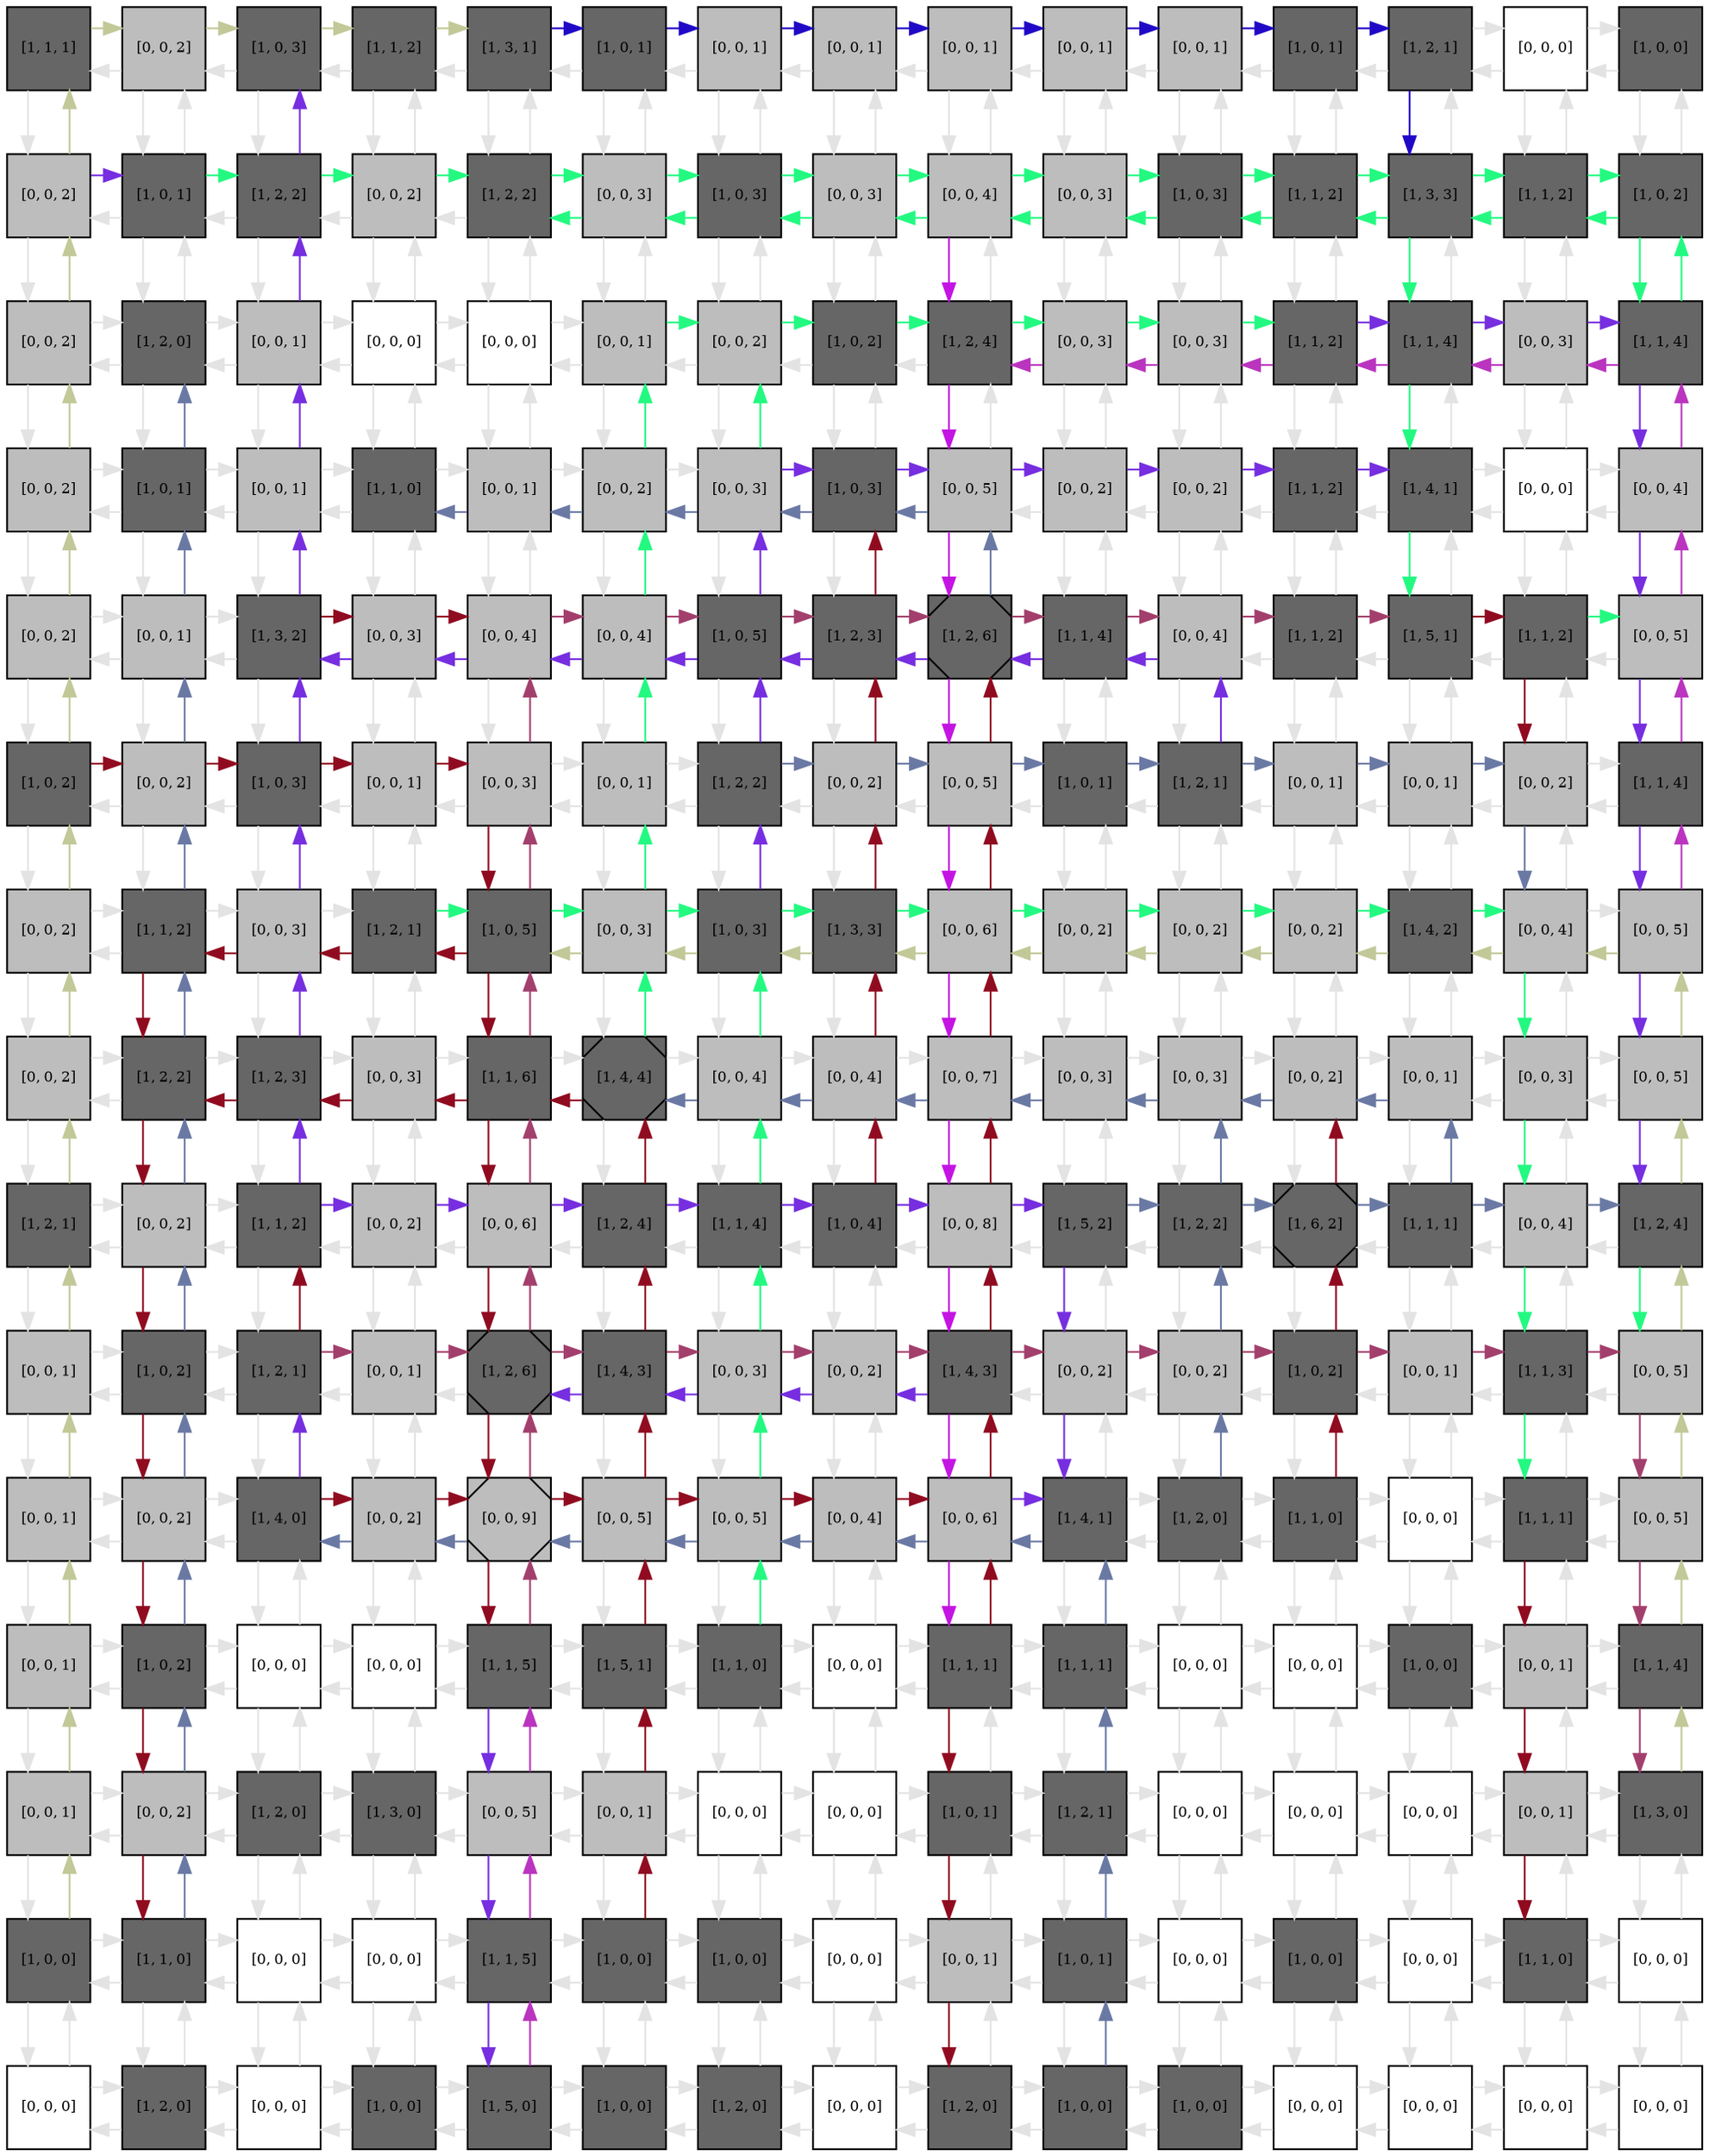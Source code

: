 digraph layout  {
rankdir=TB;
splines=ortho;
node [fixedsize=false, style=filled, width="0.6"];
edge [constraint=false];
0 [fillcolor="#666666", fontsize=8, label="[1, 1, 1]", shape=square, tooltip="name:  mtorc1 ,\nin_degree: 2,\nout_degree: 2"];
1 [fillcolor="#bdbdbd", fontsize=8, label="[0, 0, 2]", shape=square, tooltip="name: None,\nin_degree: 3,\nout_degree: 3"];
2 [fillcolor="#666666", fontsize=8, label="[1, 0, 3]", shape=square, tooltip="name: slim,\nin_degree: 3,\nout_degree: 3"];
3 [fillcolor="#666666", fontsize=8, label="[1, 1, 2]", shape=square, tooltip="name:  tdum_socs1_vav ,\nin_degree: 3,\nout_degree: 3"];
4 [fillcolor="#666666", fontsize=8, label="[1, 3, 1]", shape=square, tooltip="name:  pi3k ,\nin_degree: 3,\nout_degree: 3"];
5 [fillcolor="#666666", fontsize=8, label="[1, 0, 1]", shape=square, tooltip="name: phlpp,\nin_degree: 3,\nout_degree: 3"];
6 [fillcolor="#bdbdbd", fontsize=8, label="[0, 0, 1]", shape=square, tooltip="name: None,\nin_degree: 3,\nout_degree: 3"];
7 [fillcolor="#bdbdbd", fontsize=8, label="[0, 0, 1]", shape=square, tooltip="name: None,\nin_degree: 3,\nout_degree: 3"];
8 [fillcolor="#bdbdbd", fontsize=8, label="[0, 0, 1]", shape=square, tooltip="name: None,\nin_degree: 3,\nout_degree: 3"];
9 [fillcolor="#bdbdbd", fontsize=8, label="[0, 0, 1]", shape=square, tooltip="name: None,\nin_degree: 3,\nout_degree: 3"];
10 [fillcolor="#bdbdbd", fontsize=8, label="[0, 0, 1]", shape=square, tooltip="name: None,\nin_degree: 3,\nout_degree: 3"];
11 [fillcolor="#666666", fontsize=8, label="[1, 0, 1]", shape=square, tooltip="name: cyt_ptpe,\nin_degree: 3,\nout_degree: 3"];
12 [fillcolor="#666666", fontsize=8, label="[1, 2, 1]", shape=square, tooltip="name:  dum_pkcd_camk24_stat1_ta ,\nin_degree: 3,\nout_degree: 3"];
13 [fillcolor="#FFFFFF", fontsize=8, label="[0, 0, 0]", shape=square, tooltip="name: None,\nin_degree: 3,\nout_degree: 3"];
14 [fillcolor="#666666", fontsize=8, label="[1, 0, 0]", shape=square, tooltip="name: gp130m,\nin_degree: 2,\nout_degree: 2"];
15 [fillcolor="#bdbdbd", fontsize=8, label="[0, 0, 2]", shape=square, tooltip="name: None,\nin_degree: 3,\nout_degree: 3"];
16 [fillcolor="#666666", fontsize=8, label="[1, 0, 1]", shape=square, tooltip="name:  ship ,\nin_degree: 4,\nout_degree: 4"];
17 [fillcolor="#666666", fontsize=8, label="[1, 2, 2]", shape=square, tooltip="name:  ras ,\nin_degree: 4,\nout_degree: 4"];
18 [fillcolor="#bdbdbd", fontsize=8, label="[0, 0, 2]", shape=square, tooltip="name: None,\nin_degree: 4,\nout_degree: 4"];
19 [fillcolor="#666666", fontsize=8, label="[1, 2, 2]", shape=square, tooltip="name:  dum_mtorc1_or_pkcd_stat3_ta ,\nin_degree: 4,\nout_degree: 4"];
20 [fillcolor="#bdbdbd", fontsize=8, label="[0, 0, 3]", shape=square, tooltip="name: None,\nin_degree: 4,\nout_degree: 4"];
21 [fillcolor="#666666", fontsize=8, label="[1, 0, 3]", shape=square, tooltip="name: notshp2_a,\nin_degree: 4,\nout_degree: 4"];
22 [fillcolor="#bdbdbd", fontsize=8, label="[0, 0, 3]", shape=square, tooltip="name: None,\nin_degree: 4,\nout_degree: 4"];
23 [fillcolor="#bdbdbd", fontsize=8, label="[0, 0, 4]", shape=square, tooltip="name: None,\nin_degree: 4,\nout_degree: 4"];
24 [fillcolor="#bdbdbd", fontsize=8, label="[0, 0, 3]", shape=square, tooltip="name: None,\nin_degree: 4,\nout_degree: 4"];
25 [fillcolor="#666666", fontsize=8, label="[1, 0, 3]", shape=square, tooltip="name: ros,\nin_degree: 4,\nout_degree: 4"];
26 [fillcolor="#666666", fontsize=8, label="[1, 1, 2]", shape=square, tooltip="name:  erk12 ,\nin_degree: 4,\nout_degree: 4"];
27 [fillcolor="#666666", fontsize=8, label="[1, 3, 3]", shape=square, tooltip="name:  p70s6k ,\nin_degree: 4,\nout_degree: 4"];
28 [fillcolor="#666666", fontsize=8, label="[1, 1, 2]", shape=square, tooltip="name:  casp9 ,\nin_degree: 4,\nout_degree: 4"];
29 [fillcolor="#666666", fontsize=8, label="[1, 0, 2]", shape=square, tooltip="name: gab1_kin,\nin_degree: 3,\nout_degree: 3"];
30 [fillcolor="#bdbdbd", fontsize=8, label="[0, 0, 2]", shape=square, tooltip="name: None,\nin_degree: 3,\nout_degree: 3"];
31 [fillcolor="#666666", fontsize=8, label="[1, 2, 0]", shape=square, tooltip="name:  dum_gp80_a_il6rc ,\nin_degree: 4,\nout_degree: 4"];
32 [fillcolor="#bdbdbd", fontsize=8, label="[0, 0, 1]", shape=square, tooltip="name: None,\nin_degree: 4,\nout_degree: 4"];
33 [fillcolor="#FFFFFF", fontsize=8, label="[0, 0, 0]", shape=square, tooltip="name: None,\nin_degree: 4,\nout_degree: 4"];
34 [fillcolor="#FFFFFF", fontsize=8, label="[0, 0, 0]", shape=square, tooltip="name: None,\nin_degree: 4,\nout_degree: 4"];
35 [fillcolor="#bdbdbd", fontsize=8, label="[0, 0, 1]", shape=square, tooltip="name: None,\nin_degree: 4,\nout_degree: 4"];
36 [fillcolor="#bdbdbd", fontsize=8, label="[0, 0, 2]", shape=square, tooltip="name: None,\nin_degree: 4,\nout_degree: 4"];
37 [fillcolor="#666666", fontsize=8, label="[1, 0, 2]", shape=square, tooltip="name: pdk1,\nin_degree: 4,\nout_degree: 4"];
38 [fillcolor="#666666", fontsize=8, label="[1, 2, 4]", shape=square, tooltip="name:  gp80s_a ,\nin_degree: 4,\nout_degree: 4"];
39 [fillcolor="#bdbdbd", fontsize=8, label="[0, 0, 3]", shape=square, tooltip="name: None,\nin_degree: 4,\nout_degree: 4"];
40 [fillcolor="#bdbdbd", fontsize=8, label="[0, 0, 3]", shape=square, tooltip="name: None,\nin_degree: 4,\nout_degree: 4"];
41 [fillcolor="#666666", fontsize=8, label="[1, 1, 2]", shape=square, tooltip="name:  camk24 ,\nin_degree: 4,\nout_degree: 4"];
42 [fillcolor="#666666", fontsize=8, label="[1, 1, 4]", shape=square, tooltip="name:  mk2 ,\nin_degree: 4,\nout_degree: 4"];
43 [fillcolor="#bdbdbd", fontsize=8, label="[0, 0, 3]", shape=square, tooltip="name: None,\nin_degree: 4,\nout_degree: 4"];
44 [fillcolor="#666666", fontsize=8, label="[1, 1, 4]", shape=square, tooltip="name:  cmyc ,\nin_degree: 3,\nout_degree: 3"];
45 [fillcolor="#bdbdbd", fontsize=8, label="[0, 0, 2]", shape=square, tooltip="name: None,\nin_degree: 3,\nout_degree: 3"];
46 [fillcolor="#666666", fontsize=8, label="[1, 0, 1]", shape=square, tooltip="name:  pten ,\nin_degree: 4,\nout_degree: 4"];
47 [fillcolor="#bdbdbd", fontsize=8, label="[0, 0, 1]", shape=square, tooltip="name: None,\nin_degree: 4,\nout_degree: 4"];
48 [fillcolor="#666666", fontsize=8, label="[1, 1, 0]", shape=square, tooltip="name:  tdum_socs3_shp2 ,\nin_degree: 4,\nout_degree: 4"];
49 [fillcolor="#bdbdbd", fontsize=8, label="[0, 0, 1]", shape=square, tooltip="name: None,\nin_degree: 4,\nout_degree: 4"];
50 [fillcolor="#bdbdbd", fontsize=8, label="[0, 0, 2]", shape=square, tooltip="name: None,\nin_degree: 4,\nout_degree: 4"];
51 [fillcolor="#bdbdbd", fontsize=8, label="[0, 0, 3]", shape=square, tooltip="name: None,\nin_degree: 4,\nout_degree: 4"];
52 [fillcolor="#666666", fontsize=8, label="[1, 0, 3]", shape=square, tooltip="name: pten,\nin_degree: 4,\nout_degree: 4"];
53 [fillcolor="#bdbdbd", fontsize=8, label="[0, 0, 5]", shape=square, tooltip="name: None,\nin_degree: 4,\nout_degree: 4"];
54 [fillcolor="#bdbdbd", fontsize=8, label="[0, 0, 2]", shape=square, tooltip="name: None,\nin_degree: 4,\nout_degree: 4"];
55 [fillcolor="#bdbdbd", fontsize=8, label="[0, 0, 2]", shape=square, tooltip="name: None,\nin_degree: 4,\nout_degree: 4"];
56 [fillcolor="#666666", fontsize=8, label="[1, 1, 2]", shape=square, tooltip="name:  bad ,\nin_degree: 4,\nout_degree: 4"];
57 [fillcolor="#666666", fontsize=8, label="[1, 4, 1]", shape=square, tooltip="name:  stat1_ta ,\nin_degree: 4,\nout_degree: 4"];
58 [fillcolor="#FFFFFF", fontsize=8, label="[0, 0, 0]", shape=square, tooltip="name: None,\nin_degree: 4,\nout_degree: 4"];
59 [fillcolor="#bdbdbd", fontsize=8, label="[0, 0, 4]", shape=square, tooltip="name: None,\nin_degree: 3,\nout_degree: 3"];
60 [fillcolor="#bdbdbd", fontsize=8, label="[0, 0, 2]", shape=square, tooltip="name: None,\nin_degree: 3,\nout_degree: 3"];
61 [fillcolor="#bdbdbd", fontsize=8, label="[0, 0, 1]", shape=square, tooltip="name: None,\nin_degree: 4,\nout_degree: 4"];
62 [fillcolor="#666666", fontsize=8, label="[1, 3, 2]", shape=square, tooltip="name:  irs1_py ,\nin_degree: 4,\nout_degree: 4"];
63 [fillcolor="#bdbdbd", fontsize=8, label="[0, 0, 3]", shape=square, tooltip="name: None,\nin_degree: 4,\nout_degree: 4"];
64 [fillcolor="#bdbdbd", fontsize=8, label="[0, 0, 4]", shape=square, tooltip="name: None,\nin_degree: 4,\nout_degree: 4"];
65 [fillcolor="#bdbdbd", fontsize=8, label="[0, 0, 4]", shape=square, tooltip="name: None,\nin_degree: 4,\nout_degree: 4"];
66 [fillcolor="#666666", fontsize=8, label="[1, 0, 5]", shape=square, tooltip="name:  pias3 ,\nin_degree: 4,\nout_degree: 4"];
67 [fillcolor="#666666", fontsize=8, label="[1, 2, 3]", shape=square, tooltip="name:  dum_il6rc_p_or_grb2_vav ,\nin_degree: 4,\nout_degree: 4"];
68 [fillcolor="#666666", fontsize=8, label="[1, 2, 6]", shape=Msquare, tooltip="name:  pip3 ,\nin_degree: 4,\nout_degree: 4"];
69 [fillcolor="#666666", fontsize=8, label="[1, 1, 4]", shape=square, tooltip="name:  p38 ,\nin_degree: 4,\nout_degree: 4"];
70 [fillcolor="#bdbdbd", fontsize=8, label="[0, 0, 4]", shape=square, tooltip="name: None,\nin_degree: 4,\nout_degree: 4"];
71 [fillcolor="#666666", fontsize=8, label="[1, 1, 2]", shape=square, tooltip="name:  mek1 ,\nin_degree: 4,\nout_degree: 4"];
72 [fillcolor="#666666", fontsize=8, label="[1, 5, 1]", shape=square, tooltip="name:  akt ,\nin_degree: 4,\nout_degree: 4"];
73 [fillcolor="#666666", fontsize=8, label="[1, 1, 2]", shape=square, tooltip="name:  fkhr ,\nin_degree: 4,\nout_degree: 4"];
74 [fillcolor="#bdbdbd", fontsize=8, label="[0, 0, 5]", shape=square, tooltip="name: None,\nin_degree: 3,\nout_degree: 3"];
75 [fillcolor="#666666", fontsize=8, label="[1, 0, 2]", shape=square, tooltip="name:  mtor ,\nin_degree: 3,\nout_degree: 3"];
76 [fillcolor="#bdbdbd", fontsize=8, label="[0, 0, 2]", shape=square, tooltip="name: None,\nin_degree: 4,\nout_degree: 4"];
77 [fillcolor="#666666", fontsize=8, label="[1, 0, 3]", shape=square, tooltip="name:  gab1_kin ,\nin_degree: 4,\nout_degree: 4"];
78 [fillcolor="#bdbdbd", fontsize=8, label="[0, 0, 1]", shape=square, tooltip="name: None,\nin_degree: 4,\nout_degree: 4"];
79 [fillcolor="#bdbdbd", fontsize=8, label="[0, 0, 3]", shape=square, tooltip="name: None,\nin_degree: 4,\nout_degree: 4"];
80 [fillcolor="#bdbdbd", fontsize=8, label="[0, 0, 1]", shape=square, tooltip="name: None,\nin_degree: 4,\nout_degree: 4"];
81 [fillcolor="#666666", fontsize=8, label="[1, 2, 2]", shape=square, tooltip="name:  vav ,\nin_degree: 4,\nout_degree: 4"];
82 [fillcolor="#bdbdbd", fontsize=8, label="[0, 0, 2]", shape=square, tooltip="name: None,\nin_degree: 4,\nout_degree: 4"];
83 [fillcolor="#bdbdbd", fontsize=8, label="[0, 0, 5]", shape=square, tooltip="name: None,\nin_degree: 4,\nout_degree: 4"];
84 [fillcolor="#666666", fontsize=8, label="[1, 0, 1]", shape=square, tooltip="name:  pdk1 ,\nin_degree: 4,\nout_degree: 4"];
85 [fillcolor="#666666", fontsize=8, label="[1, 2, 1]", shape=square, tooltip="name:  irs1_ps ,\nin_degree: 4,\nout_degree: 4"];
86 [fillcolor="#bdbdbd", fontsize=8, label="[0, 0, 1]", shape=square, tooltip="name: None,\nin_degree: 4,\nout_degree: 4"];
87 [fillcolor="#bdbdbd", fontsize=8, label="[0, 0, 1]", shape=square, tooltip="name: None,\nin_degree: 4,\nout_degree: 4"];
88 [fillcolor="#bdbdbd", fontsize=8, label="[0, 0, 2]", shape=square, tooltip="name: None,\nin_degree: 4,\nout_degree: 4"];
89 [fillcolor="#666666", fontsize=8, label="[1, 1, 4]", shape=square, tooltip="name:  pkcd ,\nin_degree: 3,\nout_degree: 3"];
90 [fillcolor="#bdbdbd", fontsize=8, label="[0, 0, 2]", shape=square, tooltip="name: None,\nin_degree: 3,\nout_degree: 3"];
91 [fillcolor="#666666", fontsize=8, label="[1, 1, 2]", shape=square, tooltip="name:  cfos ,\nin_degree: 4,\nout_degree: 4"];
92 [fillcolor="#bdbdbd", fontsize=8, label="[0, 0, 3]", shape=square, tooltip="name: None,\nin_degree: 4,\nout_degree: 4"];
93 [fillcolor="#666666", fontsize=8, label="[1, 2, 1]", shape=square, tooltip="name:  gab1_mem_p ,\nin_degree: 4,\nout_degree: 4"];
94 [fillcolor="#666666", fontsize=8, label="[1, 0, 5]", shape=square, tooltip="name:  il6 ,\nin_degree: 4,\nout_degree: 4"];
95 [fillcolor="#bdbdbd", fontsize=8, label="[0, 0, 3]", shape=square, tooltip="name: None,\nin_degree: 4,\nout_degree: 4"];
96 [fillcolor="#666666", fontsize=8, label="[1, 0, 3]", shape=square, tooltip="name:  pias1 ,\nin_degree: 4,\nout_degree: 4"];
97 [fillcolor="#666666", fontsize=8, label="[1, 3, 3]", shape=square, tooltip="name:  saa ,\nin_degree: 4,\nout_degree: 4"];
98 [fillcolor="#bdbdbd", fontsize=8, label="[0, 0, 6]", shape=square, tooltip="name: None,\nin_degree: 4,\nout_degree: 4"];
99 [fillcolor="#bdbdbd", fontsize=8, label="[0, 0, 2]", shape=square, tooltip="name: None,\nin_degree: 4,\nout_degree: 4"];
100 [fillcolor="#bdbdbd", fontsize=8, label="[0, 0, 2]", shape=square, tooltip="name: None,\nin_degree: 4,\nout_degree: 4"];
101 [fillcolor="#bdbdbd", fontsize=8, label="[0, 0, 2]", shape=square, tooltip="name: None,\nin_degree: 4,\nout_degree: 4"];
102 [fillcolor="#666666", fontsize=8, label="[1, 4, 2]", shape=square, tooltip="name:  anti_apoptotic ,\nin_degree: 4,\nout_degree: 4"];
103 [fillcolor="#bdbdbd", fontsize=8, label="[0, 0, 4]", shape=square, tooltip="name: None,\nin_degree: 4,\nout_degree: 4"];
104 [fillcolor="#bdbdbd", fontsize=8, label="[0, 0, 5]", shape=square, tooltip="name: None,\nin_degree: 3,\nout_degree: 3"];
105 [fillcolor="#bdbdbd", fontsize=8, label="[0, 0, 2]", shape=square, tooltip="name: None,\nin_degree: 3,\nout_degree: 3"];
106 [fillcolor="#666666", fontsize=8, label="[1, 2, 2]", shape=square, tooltip="name:  il6rc ,\nin_degree: 4,\nout_degree: 4"];
107 [fillcolor="#666666", fontsize=8, label="[1, 2, 3]", shape=square, tooltip="name:  var_app ,\nin_degree: 4,\nout_degree: 4"];
108 [fillcolor="#bdbdbd", fontsize=8, label="[0, 0, 3]", shape=square, tooltip="name: None,\nin_degree: 4,\nout_degree: 4"];
109 [fillcolor="#666666", fontsize=8, label="[1, 1, 6]", shape=square, tooltip="name:  ca ,\nin_degree: 4,\nout_degree: 4"];
110 [fillcolor="#666666", fontsize=8, label="[1, 4, 4]", shape=Msquare, tooltip="name:  stat3_ta ,\nin_degree: 4,\nout_degree: 4"];
111 [fillcolor="#bdbdbd", fontsize=8, label="[0, 0, 4]", shape=square, tooltip="name: None,\nin_degree: 4,\nout_degree: 4"];
112 [fillcolor="#bdbdbd", fontsize=8, label="[0, 0, 4]", shape=square, tooltip="name: None,\nin_degree: 4,\nout_degree: 4"];
113 [fillcolor="#bdbdbd", fontsize=8, label="[0, 0, 7]", shape=square, tooltip="name: None,\nin_degree: 4,\nout_degree: 4"];
114 [fillcolor="#bdbdbd", fontsize=8, label="[0, 0, 3]", shape=square, tooltip="name: None,\nin_degree: 4,\nout_degree: 4"];
115 [fillcolor="#bdbdbd", fontsize=8, label="[0, 0, 3]", shape=square, tooltip="name: None,\nin_degree: 4,\nout_degree: 4"];
116 [fillcolor="#bdbdbd", fontsize=8, label="[0, 0, 2]", shape=square, tooltip="name: None,\nin_degree: 4,\nout_degree: 4"];
117 [fillcolor="#bdbdbd", fontsize=8, label="[0, 0, 1]", shape=square, tooltip="name: None,\nin_degree: 4,\nout_degree: 4"];
118 [fillcolor="#bdbdbd", fontsize=8, label="[0, 0, 3]", shape=square, tooltip="name: None,\nin_degree: 4,\nout_degree: 4"];
119 [fillcolor="#bdbdbd", fontsize=8, label="[0, 0, 5]", shape=square, tooltip="name: None,\nin_degree: 3,\nout_degree: 3"];
120 [fillcolor="#666666", fontsize=8, label="[1, 2, 1]", shape=square, tooltip="name:  ras_gap ,\nin_degree: 3,\nout_degree: 3"];
121 [fillcolor="#bdbdbd", fontsize=8, label="[0, 0, 2]", shape=square, tooltip="name: None,\nin_degree: 4,\nout_degree: 4"];
122 [fillcolor="#666666", fontsize=8, label="[1, 1, 2]", shape=square, tooltip="name:  socs1 ,\nin_degree: 4,\nout_degree: 4"];
123 [fillcolor="#bdbdbd", fontsize=8, label="[0, 0, 2]", shape=square, tooltip="name: None,\nin_degree: 4,\nout_degree: 4"];
124 [fillcolor="#bdbdbd", fontsize=8, label="[0, 0, 6]", shape=square, tooltip="name: None,\nin_degree: 4,\nout_degree: 4"];
125 [fillcolor="#666666", fontsize=8, label="[1, 2, 4]", shape=square, tooltip="name:  dum_gab1_kin_or_jak1_gab1_mem_p ,\nin_degree: 4,\nout_degree: 4"];
126 [fillcolor="#666666", fontsize=8, label="[1, 1, 4]", shape=square, tooltip="name:  mekk1 ,\nin_degree: 4,\nout_degree: 4"];
127 [fillcolor="#666666", fontsize=8, label="[1, 0, 4]", shape=square, tooltip="name:  slim ,\nin_degree: 4,\nout_degree: 4"];
128 [fillcolor="#bdbdbd", fontsize=8, label="[0, 0, 8]", shape=square, tooltip="name: None,\nin_degree: 4,\nout_degree: 4"];
129 [fillcolor="#666666", fontsize=8, label="[1, 5, 2]", shape=square, tooltip="name:  stat1_py ,\nin_degree: 4,\nout_degree: 4"];
130 [fillcolor="#666666", fontsize=8, label="[1, 2, 2]", shape=square, tooltip="name:  pro_hgf ,\nin_degree: 4,\nout_degree: 4"];
131 [fillcolor="#666666", fontsize=8, label="[1, 6, 2]", shape=Msquare, tooltip="name:  pro_proliferative ,\nin_degree: 4,\nout_degree: 4"];
132 [fillcolor="#666666", fontsize=8, label="[1, 1, 1]", shape=square, tooltip="name:  cebpd ,\nin_degree: 4,\nout_degree: 4"];
133 [fillcolor="#bdbdbd", fontsize=8, label="[0, 0, 4]", shape=square, tooltip="name: None,\nin_degree: 4,\nout_degree: 4"];
134 [fillcolor="#666666", fontsize=8, label="[1, 2, 4]", shape=square, tooltip="name:  gp130s ,\nin_degree: 3,\nout_degree: 3"];
135 [fillcolor="#bdbdbd", fontsize=8, label="[0, 0, 1]", shape=square, tooltip="name: None,\nin_degree: 3,\nout_degree: 3"];
136 [fillcolor="#666666", fontsize=8, label="[1, 0, 2]", shape=square, tooltip="name: ship,\nin_degree: 4,\nout_degree: 4"];
137 [fillcolor="#666666", fontsize=8, label="[1, 2, 1]", shape=square, tooltip="name:  grb2_sos ,\nin_degree: 4,\nout_degree: 4"];
138 [fillcolor="#bdbdbd", fontsize=8, label="[0, 0, 1]", shape=square, tooltip="name: None,\nin_degree: 4,\nout_degree: 4"];
139 [fillcolor="#666666", fontsize=8, label="[1, 2, 6]", shape=Msquare, tooltip="name:  ir ,\nin_degree: 4,\nout_degree: 4"];
140 [fillcolor="#666666", fontsize=8, label="[1, 4, 3]", shape=square, tooltip="name:  il6rc_p ,\nin_degree: 4,\nout_degree: 4"];
141 [fillcolor="#bdbdbd", fontsize=8, label="[0, 0, 3]", shape=square, tooltip="name: None,\nin_degree: 4,\nout_degree: 4"];
142 [fillcolor="#bdbdbd", fontsize=8, label="[0, 0, 2]", shape=square, tooltip="name: None,\nin_degree: 4,\nout_degree: 4"];
143 [fillcolor="#666666", fontsize=8, label="[1, 4, 3]", shape=square, tooltip="name:  socs3 ,\nin_degree: 4,\nout_degree: 4"];
144 [fillcolor="#bdbdbd", fontsize=8, label="[0, 0, 2]", shape=square, tooltip="name: None,\nin_degree: 4,\nout_degree: 4"];
145 [fillcolor="#bdbdbd", fontsize=8, label="[0, 0, 2]", shape=square, tooltip="name: None,\nin_degree: 4,\nout_degree: 4"];
146 [fillcolor="#666666", fontsize=8, label="[1, 0, 2]", shape=square, tooltip="name: sirp1a,\nin_degree: 4,\nout_degree: 4"];
147 [fillcolor="#bdbdbd", fontsize=8, label="[0, 0, 1]", shape=square, tooltip="name: None,\nin_degree: 4,\nout_degree: 4"];
148 [fillcolor="#666666", fontsize=8, label="[1, 1, 3]", shape=square, tooltip="name:  rac1 ,\nin_degree: 4,\nout_degree: 4"];
149 [fillcolor="#bdbdbd", fontsize=8, label="[0, 0, 5]", shape=square, tooltip="name: None,\nin_degree: 3,\nout_degree: 3"];
150 [fillcolor="#bdbdbd", fontsize=8, label="[0, 0, 1]", shape=square, tooltip="name: None,\nin_degree: 3,\nout_degree: 3"];
151 [fillcolor="#bdbdbd", fontsize=8, label="[0, 0, 2]", shape=square, tooltip="name: None,\nin_degree: 4,\nout_degree: 4"];
152 [fillcolor="#666666", fontsize=8, label="[1, 4, 0]", shape=square, tooltip="name:  shp2_a ,\nin_degree: 4,\nout_degree: 4"];
153 [fillcolor="#bdbdbd", fontsize=8, label="[0, 0, 2]", shape=square, tooltip="name: None,\nin_degree: 4,\nout_degree: 4"];
154 [fillcolor="#bdbdbd", fontsize=8, label="[0, 0, 9]", shape=Msquare, tooltip="name: None,\nin_degree: 4,\nout_degree: 4"];
155 [fillcolor="#bdbdbd", fontsize=8, label="[0, 0, 5]", shape=square, tooltip="name: None,\nin_degree: 4,\nout_degree: 4"];
156 [fillcolor="#bdbdbd", fontsize=8, label="[0, 0, 5]", shape=square, tooltip="name: None,\nin_degree: 4,\nout_degree: 4"];
157 [fillcolor="#bdbdbd", fontsize=8, label="[0, 0, 4]", shape=square, tooltip="name: None,\nin_degree: 4,\nout_degree: 4"];
158 [fillcolor="#bdbdbd", fontsize=8, label="[0, 0, 6]", shape=square, tooltip="name: None,\nin_degree: 4,\nout_degree: 4"];
159 [fillcolor="#666666", fontsize=8, label="[1, 4, 1]", shape=square, tooltip="name:  jak1 ,\nin_degree: 4,\nout_degree: 4"];
160 [fillcolor="#666666", fontsize=8, label="[1, 2, 0]", shape=square, tooltip="name:  cebpb ,\nin_degree: 4,\nout_degree: 4"];
161 [fillcolor="#666666", fontsize=8, label="[1, 1, 0]", shape=square, tooltip="name:  ip3 ,\nin_degree: 4,\nout_degree: 4"];
162 [fillcolor="#FFFFFF", fontsize=8, label="[0, 0, 0]", shape=square, tooltip="name: None,\nin_degree: 4,\nout_degree: 4"];
163 [fillcolor="#666666", fontsize=8, label="[1, 1, 1]", shape=square, tooltip="name:  plcg ,\nin_degree: 4,\nout_degree: 4"];
164 [fillcolor="#bdbdbd", fontsize=8, label="[0, 0, 5]", shape=square, tooltip="name: None,\nin_degree: 3,\nout_degree: 3"];
165 [fillcolor="#bdbdbd", fontsize=8, label="[0, 0, 1]", shape=square, tooltip="name: None,\nin_degree: 3,\nout_degree: 3"];
166 [fillcolor="#666666", fontsize=8, label="[1, 0, 2]", shape=square, tooltip="name:  sirp1a ,\nin_degree: 4,\nout_degree: 4"];
167 [fillcolor="#FFFFFF", fontsize=8, label="[0, 0, 0]", shape=square, tooltip="name: None,\nin_degree: 4,\nout_degree: 4"];
168 [fillcolor="#FFFFFF", fontsize=8, label="[0, 0, 0]", shape=square, tooltip="name: None,\nin_degree: 4,\nout_degree: 4"];
169 [fillcolor="#666666", fontsize=8, label="[1, 1, 5]", shape=square, tooltip="name:  mtorc2 ,\nin_degree: 4,\nout_degree: 4"];
170 [fillcolor="#666666", fontsize=8, label="[1, 5, 1]", shape=square, tooltip="name:  stat3_py ,\nin_degree: 4,\nout_degree: 4"];
171 [fillcolor="#666666", fontsize=8, label="[1, 1, 0]", shape=square, tooltip="name:  cam_ca ,\nin_degree: 4,\nout_degree: 4"];
172 [fillcolor="#FFFFFF", fontsize=8, label="[0, 0, 0]", shape=square, tooltip="name: None,\nin_degree: 4,\nout_degree: 4"];
173 [fillcolor="#666666", fontsize=8, label="[1, 1, 1]", shape=square, tooltip="name:  raf1 ,\nin_degree: 4,\nout_degree: 4"];
174 [fillcolor="#666666", fontsize=8, label="[1, 1, 1]", shape=square, tooltip="name:  mek6 ,\nin_degree: 4,\nout_degree: 4"];
175 [fillcolor="#FFFFFF", fontsize=8, label="[0, 0, 0]", shape=square, tooltip="name: None,\nin_degree: 4,\nout_degree: 4"];
176 [fillcolor="#FFFFFF", fontsize=8, label="[0, 0, 0]", shape=square, tooltip="name: None,\nin_degree: 4,\nout_degree: 4"];
177 [fillcolor="#666666", fontsize=8, label="[1, 0, 0]", shape=square, tooltip="name:  phlpp ,\nin_degree: 4,\nout_degree: 4"];
178 [fillcolor="#bdbdbd", fontsize=8, label="[0, 0, 1]", shape=square, tooltip="name: None,\nin_degree: 4,\nout_degree: 4"];
179 [fillcolor="#666666", fontsize=8, label="[1, 1, 4]", shape=square, tooltip="name:  mek4 ,\nin_degree: 3,\nout_degree: 3"];
180 [fillcolor="#bdbdbd", fontsize=8, label="[0, 0, 1]", shape=square, tooltip="name: None,\nin_degree: 3,\nout_degree: 3"];
181 [fillcolor="#bdbdbd", fontsize=8, label="[0, 0, 2]", shape=square, tooltip="name: None,\nin_degree: 4,\nout_degree: 4"];
182 [fillcolor="#666666", fontsize=8, label="[1, 2, 0]", shape=square, tooltip="name:  tdum_shp2_stat3_py ,\nin_degree: 4,\nout_degree: 4"];
183 [fillcolor="#666666", fontsize=8, label="[1, 3, 0]", shape=square, tooltip="name:  crp ,\nin_degree: 4,\nout_degree: 4"];
184 [fillcolor="#bdbdbd", fontsize=8, label="[0, 0, 5]", shape=square, tooltip="name: None,\nin_degree: 4,\nout_degree: 4"];
185 [fillcolor="#bdbdbd", fontsize=8, label="[0, 0, 1]", shape=square, tooltip="name: None,\nin_degree: 4,\nout_degree: 4"];
186 [fillcolor="#FFFFFF", fontsize=8, label="[0, 0, 0]", shape=square, tooltip="name: None,\nin_degree: 4,\nout_degree: 4"];
187 [fillcolor="#FFFFFF", fontsize=8, label="[0, 0, 0]", shape=square, tooltip="name: None,\nin_degree: 4,\nout_degree: 4"];
188 [fillcolor="#666666", fontsize=8, label="[1, 0, 1]", shape=square, tooltip="name:  nfkb ,\nin_degree: 4,\nout_degree: 4"];
189 [fillcolor="#666666", fontsize=8, label="[1, 2, 1]", shape=square, tooltip="name:  dum_cebp_saa ,\nin_degree: 4,\nout_degree: 4"];
190 [fillcolor="#FFFFFF", fontsize=8, label="[0, 0, 0]", shape=square, tooltip="name: None,\nin_degree: 4,\nout_degree: 4"];
191 [fillcolor="#FFFFFF", fontsize=8, label="[0, 0, 0]", shape=square, tooltip="name: None,\nin_degree: 4,\nout_degree: 4"];
192 [fillcolor="#FFFFFF", fontsize=8, label="[0, 0, 0]", shape=square, tooltip="name: None,\nin_degree: 4,\nout_degree: 4"];
193 [fillcolor="#bdbdbd", fontsize=8, label="[0, 0, 1]", shape=square, tooltip="name: None,\nin_degree: 4,\nout_degree: 4"];
194 [fillcolor="#666666", fontsize=8, label="[1, 3, 0]", shape=square, tooltip="name:  gab1_mem ,\nin_degree: 3,\nout_degree: 3"];
195 [fillcolor="#666666", fontsize=8, label="[1, 0, 0]", shape=square, tooltip="name:  notshp2_a ,\nin_degree: 3,\nout_degree: 3"];
196 [fillcolor="#666666", fontsize=8, label="[1, 1, 0]", shape=square, tooltip="name:  gp80m_a ,\nin_degree: 4,\nout_degree: 4"];
197 [fillcolor="#FFFFFF", fontsize=8, label="[0, 0, 0]", shape=square, tooltip="name: None,\nin_degree: 4,\nout_degree: 4"];
198 [fillcolor="#FFFFFF", fontsize=8, label="[0, 0, 0]", shape=square, tooltip="name: None,\nin_degree: 4,\nout_degree: 4"];
199 [fillcolor="#666666", fontsize=8, label="[1, 1, 5]", shape=square, tooltip="name:  junb ,\nin_degree: 4,\nout_degree: 4"];
200 [fillcolor="#666666", fontsize=8, label="[1, 0, 0]", shape=square, tooltip="name:  gp130m ,\nin_degree: 4,\nout_degree: 4"];
201 [fillcolor="#666666", fontsize=8, label="[1, 0, 0]", shape=square, tooltip="name: pias1,\nin_degree: 4,\nout_degree: 4"];
202 [fillcolor="#FFFFFF", fontsize=8, label="[0, 0, 0]", shape=square, tooltip="name: None,\nin_degree: 4,\nout_degree: 4"];
203 [fillcolor="#bdbdbd", fontsize=8, label="[0, 0, 1]", shape=square, tooltip="name: None,\nin_degree: 4,\nout_degree: 4"];
204 [fillcolor="#666666", fontsize=8, label="[1, 0, 1]", shape=square, tooltip="name: pias3,\nin_degree: 4,\nout_degree: 4"];
205 [fillcolor="#FFFFFF", fontsize=8, label="[0, 0, 0]", shape=square, tooltip="name: None,\nin_degree: 4,\nout_degree: 4"];
206 [fillcolor="#666666", fontsize=8, label="[1, 0, 0]", shape=square, tooltip="name:  cyt_ptpe ,\nin_degree: 4,\nout_degree: 4"];
207 [fillcolor="#FFFFFF", fontsize=8, label="[0, 0, 0]", shape=square, tooltip="name: None,\nin_degree: 4,\nout_degree: 4"];
208 [fillcolor="#666666", fontsize=8, label="[1, 1, 0]", shape=square, tooltip="name:  gsk3 ,\nin_degree: 4,\nout_degree: 4"];
209 [fillcolor="#FFFFFF", fontsize=8, label="[0, 0, 0]", shape=square, tooltip="name: None,\nin_degree: 3,\nout_degree: 3"];
210 [fillcolor="#FFFFFF", fontsize=8, label="[0, 0, 0]", shape=square, tooltip="name: None,\nin_degree: 2,\nout_degree: 2"];
211 [fillcolor="#666666", fontsize=8, label="[1, 2, 0]", shape=square, tooltip="name:  tdum_shp2_il6rc_p ,\nin_degree: 3,\nout_degree: 3"];
212 [fillcolor="#FFFFFF", fontsize=8, label="[0, 0, 0]", shape=square, tooltip="name: None,\nin_degree: 3,\nout_degree: 3"];
213 [fillcolor="#666666", fontsize=8, label="[1, 0, 0]", shape=square, tooltip="name: mtor,\nin_degree: 3,\nout_degree: 3"];
214 [fillcolor="#666666", fontsize=8, label="[1, 5, 0]", shape=square, tooltip="name:  shp2 ,\nin_degree: 3,\nout_degree: 3"];
215 [fillcolor="#666666", fontsize=8, label="[1, 0, 0]", shape=square, tooltip="name: nfkb,\nin_degree: 3,\nout_degree: 3"];
216 [fillcolor="#666666", fontsize=8, label="[1, 2, 0]", shape=square, tooltip="name:  a2m_gfbg ,\nin_degree: 3,\nout_degree: 3"];
217 [fillcolor="#FFFFFF", fontsize=8, label="[0, 0, 0]", shape=square, tooltip="name: None,\nin_degree: 3,\nout_degree: 3"];
218 [fillcolor="#666666", fontsize=8, label="[1, 2, 0]", shape=square, tooltip="name:  tdum_shp2_stat1_py ,\nin_degree: 3,\nout_degree: 3"];
219 [fillcolor="#666666", fontsize=8, label="[1, 0, 0]", shape=square, tooltip="name:  ros ,\nin_degree: 3,\nout_degree: 3"];
220 [fillcolor="#666666", fontsize=8, label="[1, 0, 0]", shape=square, tooltip="name: il6,\nin_degree: 3,\nout_degree: 3"];
221 [fillcolor="#FFFFFF", fontsize=8, label="[0, 0, 0]", shape=square, tooltip="name: None,\nin_degree: 3,\nout_degree: 3"];
222 [fillcolor="#FFFFFF", fontsize=8, label="[0, 0, 0]", shape=square, tooltip="name: None,\nin_degree: 3,\nout_degree: 3"];
223 [fillcolor="#FFFFFF", fontsize=8, label="[0, 0, 0]", shape=square, tooltip="name: None,\nin_degree: 3,\nout_degree: 3"];
224 [fillcolor="#FFFFFF", fontsize=8, label="[0, 0, 0]", shape=square, tooltip="name: None,\nin_degree: 2,\nout_degree: 2"];
0 -> 1  [color="#C2C897", style="penwidth(0.1)", tooltip="195( notshp2_a ) to 4( pi3k )", weight=1];
0 -> 15  [color=grey89, style="penwidth(0.1)", tooltip=" ", weight=1];
1 -> 0  [color=grey89, style="penwidth(0.1)", tooltip=" ", weight=1];
1 -> 2  [color="#C2C897", style="penwidth(0.1)", tooltip="195( notshp2_a ) to 4( pi3k )", weight=1];
1 -> 16  [color=grey89, style="penwidth(0.1)", tooltip=" ", weight=1];
2 -> 1  [color=grey89, style="penwidth(0.1)", tooltip=" ", weight=1];
2 -> 3  [color="#C2C897", style="penwidth(0.1)", tooltip="195( notshp2_a ) to 4( pi3k )", weight=1];
2 -> 17  [color=grey89, style="penwidth(0.1)", tooltip=" ", weight=1];
3 -> 2  [color=grey89, style="penwidth(0.1)", tooltip=" ", weight=1];
3 -> 4  [color="#C2C897", style="penwidth(0.1)", tooltip="195( notshp2_a ) to 4( pi3k )", weight=1];
3 -> 18  [color=grey89, style="penwidth(0.1)", tooltip=" ", weight=1];
4 -> 3  [color=grey89, style="penwidth(0.1)", tooltip=" ", weight=1];
4 -> 5  [color="#2008C7", style="penwidth(0.1)", tooltip="0( mtorc1 ) to 27( p70s6k )", weight=1];
4 -> 19  [color=grey89, style="penwidth(0.1)", tooltip=" ", weight=1];
5 -> 4  [color=grey89, style="penwidth(0.1)", tooltip=" ", weight=1];
5 -> 6  [color="#2008C7", style="penwidth(0.1)", tooltip="0( mtorc1 ) to 27( p70s6k )", weight=1];
5 -> 20  [color=grey89, style="penwidth(0.1)", tooltip=" ", weight=1];
6 -> 5  [color=grey89, style="penwidth(0.1)", tooltip=" ", weight=1];
6 -> 7  [color="#2008C7", style="penwidth(0.1)", tooltip="0( mtorc1 ) to 27( p70s6k )", weight=1];
6 -> 21  [color=grey89, style="penwidth(0.1)", tooltip=" ", weight=1];
7 -> 6  [color=grey89, style="penwidth(0.1)", tooltip=" ", weight=1];
7 -> 8  [color="#2008C7", style="penwidth(0.1)", tooltip="0( mtorc1 ) to 27( p70s6k )", weight=1];
7 -> 22  [color=grey89, style="penwidth(0.1)", tooltip=" ", weight=1];
8 -> 7  [color=grey89, style="penwidth(0.1)", tooltip=" ", weight=1];
8 -> 9  [color="#2008C7", style="penwidth(0.1)", tooltip="0( mtorc1 ) to 27( p70s6k )", weight=1];
8 -> 23  [color=grey89, style="penwidth(0.1)", tooltip=" ", weight=1];
9 -> 8  [color=grey89, style="penwidth(0.1)", tooltip=" ", weight=1];
9 -> 10  [color="#2008C7", style="penwidth(0.1)", tooltip="0( mtorc1 ) to 27( p70s6k )", weight=1];
9 -> 24  [color=grey89, style="penwidth(0.1)", tooltip=" ", weight=1];
10 -> 9  [color=grey89, style="penwidth(0.1)", tooltip=" ", weight=1];
10 -> 11  [color="#2008C7", style="penwidth(0.1)", tooltip="0( mtorc1 ) to 27( p70s6k )", weight=1];
10 -> 25  [color=grey89, style="penwidth(0.1)", tooltip=" ", weight=1];
11 -> 10  [color=grey89, style="penwidth(0.1)", tooltip=" ", weight=1];
11 -> 12  [color="#2008C7", style="penwidth(0.1)", tooltip="0( mtorc1 ) to 27( p70s6k )", weight=1];
11 -> 26  [color=grey89, style="penwidth(0.1)", tooltip=" ", weight=1];
12 -> 11  [color=grey89, style="penwidth(0.1)", tooltip=" ", weight=1];
12 -> 13  [color=grey89, style="penwidth(0.1)", tooltip=" ", weight=1];
12 -> 27  [color="#2008C7", style="penwidth(0.1)", tooltip="0( mtorc1 ) to 27( p70s6k )", weight=1];
13 -> 12  [color=grey89, style="penwidth(0.1)", tooltip=" ", weight=1];
13 -> 14  [color=grey89, style="penwidth(0.1)", tooltip=" ", weight=1];
13 -> 28  [color=grey89, style="penwidth(0.1)", tooltip=" ", weight=1];
14 -> 13  [color=grey89, style="penwidth(0.1)", tooltip=" ", weight=1];
14 -> 29  [color=grey89, style="penwidth(0.1)", tooltip=" ", weight=1];
15 -> 0  [color="#C2C897", style="penwidth(0.1)", tooltip="195( notshp2_a ) to 4( pi3k )", weight=1];
15 -> 16  [color="#762EE0", style="penwidth(0.1)", tooltip="120( ras_gap ) to 17( ras )", weight=1];
15 -> 30  [color=grey89, style="penwidth(0.1)", tooltip=" ", weight=1];
16 -> 1  [color=grey89, style="penwidth(0.1)", tooltip=" ", weight=1];
16 -> 15  [color=grey89, style="penwidth(0.1)", tooltip=" ", weight=1];
16 -> 17  [color="#23F981", style="penwidth(0.1)", tooltip="16( ship ) to 72( akt )", weight=1];
16 -> 31  [color=grey89, style="penwidth(0.1)", tooltip=" ", weight=1];
17 -> 2  [color="#762EE0", style="penwidth(0.1)", tooltip="122( socs1 ) to 3( tdum_socs1_vav )", weight=1];
17 -> 16  [color=grey89, style="penwidth(0.1)", tooltip=" ", weight=1];
17 -> 18  [color="#23F981", style="penwidth(0.1)", tooltip="16( ship ) to 72( akt )", weight=1];
17 -> 32  [color=grey89, style="penwidth(0.1)", tooltip=" ", weight=1];
18 -> 3  [color=grey89, style="penwidth(0.1)", tooltip=" ", weight=1];
18 -> 17  [color=grey89, style="penwidth(0.1)", tooltip=" ", weight=1];
18 -> 19  [color="#23F981", style="penwidth(0.1)", tooltip="16( ship ) to 72( akt )", weight=1];
18 -> 33  [color=grey89, style="penwidth(0.1)", tooltip=" ", weight=1];
19 -> 4  [color=grey89, style="penwidth(0.1)", tooltip=" ", weight=1];
19 -> 18  [color=grey89, style="penwidth(0.1)", tooltip=" ", weight=1];
19 -> 20  [color="#23F981", style="penwidth(0.1)", tooltip="16( ship ) to 72( akt )", weight=1];
19 -> 34  [color=grey89, style="penwidth(0.1)", tooltip=" ", weight=1];
20 -> 5  [color=grey89, style="penwidth(0.1)", tooltip=" ", weight=1];
20 -> 19  [color="#23F981", style="penwidth(0.1)", tooltip="89( pkcd ) to 19( dum_mtorc1_or_pkcd_stat3_ta )", weight=1];
20 -> 21  [color="#23F981", style="penwidth(0.1)", tooltip="16( ship ) to 72( akt )", weight=1];
20 -> 35  [color=grey89, style="penwidth(0.1)", tooltip=" ", weight=1];
21 -> 6  [color=grey89, style="penwidth(0.1)", tooltip=" ", weight=1];
21 -> 20  [color="#23F981", style="penwidth(0.1)", tooltip="89( pkcd ) to 19( dum_mtorc1_or_pkcd_stat3_ta )", weight=1];
21 -> 22  [color="#23F981", style="penwidth(0.1)", tooltip="16( ship ) to 72( akt )", weight=1];
21 -> 36  [color=grey89, style="penwidth(0.1)", tooltip=" ", weight=1];
22 -> 7  [color=grey89, style="penwidth(0.1)", tooltip=" ", weight=1];
22 -> 21  [color="#23F981", style="penwidth(0.1)", tooltip="89( pkcd ) to 19( dum_mtorc1_or_pkcd_stat3_ta )", weight=1];
22 -> 23  [color="#23F981", style="penwidth(0.1)", tooltip="16( ship ) to 72( akt )", weight=1];
22 -> 37  [color=grey89, style="penwidth(0.1)", tooltip=" ", weight=1];
23 -> 8  [color=grey89, style="penwidth(0.1)", tooltip=" ", weight=1];
23 -> 22  [color="#23F981", style="penwidth(0.1)", tooltip="89( pkcd ) to 19( dum_mtorc1_or_pkcd_stat3_ta )", weight=1];
23 -> 24  [color="#23F981", style="penwidth(0.1)", tooltip="16( ship ) to 72( akt )", weight=1];
23 -> 38  [color="#C414E3", style="penwidth(0.1)", tooltip="17( ras ) to 173( raf1 )", weight=1];
24 -> 9  [color=grey89, style="penwidth(0.1)", tooltip=" ", weight=1];
24 -> 23  [color="#23F981", style="penwidth(0.1)", tooltip="89( pkcd ) to 19( dum_mtorc1_or_pkcd_stat3_ta )", weight=1];
24 -> 25  [color="#23F981", style="penwidth(0.1)", tooltip="16( ship ) to 72( akt )", weight=1];
24 -> 39  [color=grey89, style="penwidth(0.1)", tooltip=" ", weight=1];
25 -> 10  [color=grey89, style="penwidth(0.1)", tooltip=" ", weight=1];
25 -> 24  [color="#23F981", style="penwidth(0.1)", tooltip="89( pkcd ) to 19( dum_mtorc1_or_pkcd_stat3_ta )", weight=1];
25 -> 26  [color="#23F981", style="penwidth(0.1)", tooltip="16( ship ) to 72( akt )", weight=1];
25 -> 40  [color=grey89, style="penwidth(0.1)", tooltip=" ", weight=1];
26 -> 11  [color=grey89, style="penwidth(0.1)", tooltip=" ", weight=1];
26 -> 25  [color="#23F981", style="penwidth(0.1)", tooltip="89( pkcd ) to 19( dum_mtorc1_or_pkcd_stat3_ta )", weight=1];
26 -> 27  [color="#23F981", style="penwidth(0.1)", tooltip="16( ship ) to 72( akt )", weight=1];
26 -> 41  [color=grey89, style="penwidth(0.1)", tooltip=" ", weight=1];
27 -> 12  [color=grey89, style="penwidth(0.1)", tooltip=" ", weight=1];
27 -> 26  [color="#23F981", style="penwidth(0.1)", tooltip="89( pkcd ) to 19( dum_mtorc1_or_pkcd_stat3_ta )", weight=1];
27 -> 28  [color="#23F981", style="penwidth(0.1)", tooltip="26( erk12 ) to 194( gab1_mem )", weight=1];
27 -> 42  [color="#23F981", style="penwidth(0.1)", tooltip="16( ship ) to 72( akt )", weight=1];
28 -> 13  [color=grey89, style="penwidth(0.1)", tooltip=" ", weight=1];
28 -> 27  [color="#23F981", style="penwidth(0.1)", tooltip="89( pkcd ) to 19( dum_mtorc1_or_pkcd_stat3_ta )", weight=1];
28 -> 29  [color="#23F981", style="penwidth(0.1)", tooltip="26( erk12 ) to 194( gab1_mem )", weight=1];
28 -> 43  [color=grey89, style="penwidth(0.1)", tooltip=" ", weight=1];
29 -> 14  [color=grey89, style="penwidth(0.1)", tooltip=" ", weight=1];
29 -> 28  [color="#23F981", style="penwidth(0.1)", tooltip="89( pkcd ) to 19( dum_mtorc1_or_pkcd_stat3_ta )", weight=1];
29 -> 44  [color="#23F981", style="penwidth(0.1)", tooltip="26( erk12 ) to 194( gab1_mem )", weight=1];
30 -> 15  [color="#C2C897", style="penwidth(0.1)", tooltip="195( notshp2_a ) to 4( pi3k )", weight=1];
30 -> 31  [color=grey89, style="penwidth(0.1)", tooltip=" ", weight=1];
30 -> 45  [color=grey89, style="penwidth(0.1)", tooltip=" ", weight=1];
31 -> 16  [color=grey89, style="penwidth(0.1)", tooltip=" ", weight=1];
31 -> 30  [color=grey89, style="penwidth(0.1)", tooltip=" ", weight=1];
31 -> 32  [color=grey89, style="penwidth(0.1)", tooltip=" ", weight=1];
31 -> 46  [color=grey89, style="penwidth(0.1)", tooltip=" ", weight=1];
32 -> 17  [color="#762EE0", style="penwidth(0.1)", tooltip="122( socs1 ) to 3( tdum_socs1_vav )", weight=1];
32 -> 31  [color=grey89, style="penwidth(0.1)", tooltip=" ", weight=1];
32 -> 33  [color=grey89, style="penwidth(0.1)", tooltip=" ", weight=1];
32 -> 47  [color=grey89, style="penwidth(0.1)", tooltip=" ", weight=1];
33 -> 18  [color=grey89, style="penwidth(0.1)", tooltip=" ", weight=1];
33 -> 32  [color=grey89, style="penwidth(0.1)", tooltip=" ", weight=1];
33 -> 34  [color=grey89, style="penwidth(0.1)", tooltip=" ", weight=1];
33 -> 48  [color=grey89, style="penwidth(0.1)", tooltip=" ", weight=1];
34 -> 19  [color=grey89, style="penwidth(0.1)", tooltip=" ", weight=1];
34 -> 33  [color=grey89, style="penwidth(0.1)", tooltip=" ", weight=1];
34 -> 35  [color=grey89, style="penwidth(0.1)", tooltip=" ", weight=1];
34 -> 49  [color=grey89, style="penwidth(0.1)", tooltip=" ", weight=1];
35 -> 20  [color=grey89, style="penwidth(0.1)", tooltip=" ", weight=1];
35 -> 34  [color=grey89, style="penwidth(0.1)", tooltip=" ", weight=1];
35 -> 36  [color="#23F981", style="penwidth(0.1)", tooltip="110( stat3_ta ) to 44( cmyc )", weight=1];
35 -> 50  [color=grey89, style="penwidth(0.1)", tooltip=" ", weight=1];
36 -> 21  [color=grey89, style="penwidth(0.1)", tooltip=" ", weight=1];
36 -> 35  [color=grey89, style="penwidth(0.1)", tooltip=" ", weight=1];
36 -> 37  [color="#23F981", style="penwidth(0.1)", tooltip="110( stat3_ta ) to 44( cmyc )", weight=1];
36 -> 51  [color=grey89, style="penwidth(0.1)", tooltip=" ", weight=1];
37 -> 22  [color=grey89, style="penwidth(0.1)", tooltip=" ", weight=1];
37 -> 36  [color=grey89, style="penwidth(0.1)", tooltip=" ", weight=1];
37 -> 38  [color="#23F981", style="penwidth(0.1)", tooltip="110( stat3_ta ) to 44( cmyc )", weight=1];
37 -> 52  [color=grey89, style="penwidth(0.1)", tooltip=" ", weight=1];
38 -> 23  [color=grey89, style="penwidth(0.1)", tooltip=" ", weight=1];
38 -> 37  [color=grey89, style="penwidth(0.1)", tooltip=" ", weight=1];
38 -> 39  [color="#23F981", style="penwidth(0.1)", tooltip="110( stat3_ta ) to 44( cmyc )", weight=1];
38 -> 53  [color="#C414E3", style="penwidth(0.1)", tooltip="17( ras ) to 173( raf1 )", weight=1];
39 -> 24  [color=grey89, style="penwidth(0.1)", tooltip=" ", weight=1];
39 -> 38  [color="#BA34BF", style="penwidth(0.1)", tooltip="134( gp130s ) to 38( gp80s_a )", weight=1];
39 -> 40  [color="#23F981", style="penwidth(0.1)", tooltip="110( stat3_ta ) to 44( cmyc )", weight=1];
39 -> 54  [color=grey89, style="penwidth(0.1)", tooltip=" ", weight=1];
40 -> 25  [color=grey89, style="penwidth(0.1)", tooltip=" ", weight=1];
40 -> 39  [color="#BA34BF", style="penwidth(0.1)", tooltip="134( gp130s ) to 38( gp80s_a )", weight=1];
40 -> 41  [color="#23F981", style="penwidth(0.1)", tooltip="110( stat3_ta ) to 44( cmyc )", weight=1];
40 -> 55  [color=grey89, style="penwidth(0.1)", tooltip=" ", weight=1];
41 -> 26  [color=grey89, style="penwidth(0.1)", tooltip=" ", weight=1];
41 -> 40  [color="#BA34BF", style="penwidth(0.1)", tooltip="134( gp130s ) to 38( gp80s_a )", weight=1];
41 -> 42  [color="#762EE0", style="penwidth(0.1)", tooltip="41( camk24 ) to 134( gp130s )", weight=1];
41 -> 56  [color=grey89, style="penwidth(0.1)", tooltip=" ", weight=1];
42 -> 27  [color=grey89, style="penwidth(0.1)", tooltip=" ", weight=1];
42 -> 41  [color="#BA34BF", style="penwidth(0.1)", tooltip="134( gp130s ) to 38( gp80s_a )", weight=1];
42 -> 43  [color="#762EE0", style="penwidth(0.1)", tooltip="41( camk24 ) to 134( gp130s )", weight=1];
42 -> 57  [color="#23F981", style="penwidth(0.1)", tooltip="16( ship ) to 72( akt )", weight=1];
43 -> 28  [color=grey89, style="penwidth(0.1)", tooltip=" ", weight=1];
43 -> 42  [color="#BA34BF", style="penwidth(0.1)", tooltip="134( gp130s ) to 38( gp80s_a )", weight=1];
43 -> 44  [color="#762EE0", style="penwidth(0.1)", tooltip="41( camk24 ) to 134( gp130s )", weight=1];
43 -> 58  [color=grey89, style="penwidth(0.1)", tooltip=" ", weight=1];
44 -> 29  [color="#23F981", style="penwidth(0.1)", tooltip="89( pkcd ) to 19( dum_mtorc1_or_pkcd_stat3_ta )", weight=1];
44 -> 43  [color="#BA34BF", style="penwidth(0.1)", tooltip="134( gp130s ) to 38( gp80s_a )", weight=1];
44 -> 59  [color="#762EE0", style="penwidth(0.1)", tooltip="41( camk24 ) to 134( gp130s )", weight=1];
45 -> 30  [color="#C2C897", style="penwidth(0.1)", tooltip="195( notshp2_a ) to 4( pi3k )", weight=1];
45 -> 46  [color=grey89, style="penwidth(0.1)", tooltip=" ", weight=1];
45 -> 60  [color=grey89, style="penwidth(0.1)", tooltip=" ", weight=1];
46 -> 31  [color="#6A79A4", style="penwidth(0.1)", tooltip="196( gp80m_a ) to 31( dum_gp80_a_il6rc )", weight=1];
46 -> 45  [color=grey89, style="penwidth(0.1)", tooltip=" ", weight=1];
46 -> 47  [color=grey89, style="penwidth(0.1)", tooltip=" ", weight=1];
46 -> 61  [color=grey89, style="penwidth(0.1)", tooltip=" ", weight=1];
47 -> 32  [color="#762EE0", style="penwidth(0.1)", tooltip="122( socs1 ) to 3( tdum_socs1_vav )", weight=1];
47 -> 46  [color=grey89, style="penwidth(0.1)", tooltip=" ", weight=1];
47 -> 48  [color=grey89, style="penwidth(0.1)", tooltip=" ", weight=1];
47 -> 62  [color=grey89, style="penwidth(0.1)", tooltip=" ", weight=1];
48 -> 33  [color=grey89, style="penwidth(0.1)", tooltip=" ", weight=1];
48 -> 47  [color=grey89, style="penwidth(0.1)", tooltip=" ", weight=1];
48 -> 49  [color=grey89, style="penwidth(0.1)", tooltip=" ", weight=1];
48 -> 63  [color=grey89, style="penwidth(0.1)", tooltip=" ", weight=1];
49 -> 34  [color=grey89, style="penwidth(0.1)", tooltip=" ", weight=1];
49 -> 48  [color="#6A79A4", style="penwidth(0.1)", tooltip="143( socs3 ) to 48( tdum_socs3_shp2 )", weight=1];
49 -> 50  [color=grey89, style="penwidth(0.1)", tooltip=" ", weight=1];
49 -> 64  [color=grey89, style="penwidth(0.1)", tooltip=" ", weight=1];
50 -> 35  [color="#23F981", style="penwidth(0.1)", tooltip="110( stat3_ta ) to 44( cmyc )", weight=1];
50 -> 49  [color="#6A79A4", style="penwidth(0.1)", tooltip="143( socs3 ) to 48( tdum_socs3_shp2 )", weight=1];
50 -> 51  [color=grey89, style="penwidth(0.1)", tooltip=" ", weight=1];
50 -> 65  [color=grey89, style="penwidth(0.1)", tooltip=" ", weight=1];
51 -> 36  [color="#23F981", style="penwidth(0.1)", tooltip="171( cam_ca ) to 41( camk24 )", weight=1];
51 -> 50  [color="#6A79A4", style="penwidth(0.1)", tooltip="143( socs3 ) to 48( tdum_socs3_shp2 )", weight=1];
51 -> 52  [color="#762EE0", style="penwidth(0.1)", tooltip="96( pias1 ) to 57( stat1_ta )", weight=1];
51 -> 66  [color=grey89, style="penwidth(0.1)", tooltip=" ", weight=1];
52 -> 37  [color=grey89, style="penwidth(0.1)", tooltip=" ", weight=1];
52 -> 51  [color="#6A79A4", style="penwidth(0.1)", tooltip="143( socs3 ) to 48( tdum_socs3_shp2 )", weight=1];
52 -> 53  [color="#762EE0", style="penwidth(0.1)", tooltip="96( pias1 ) to 57( stat1_ta )", weight=1];
52 -> 67  [color=grey89, style="penwidth(0.1)", tooltip=" ", weight=1];
53 -> 38  [color=grey89, style="penwidth(0.1)", tooltip=" ", weight=1];
53 -> 52  [color="#6A79A4", style="penwidth(0.1)", tooltip="143( socs3 ) to 48( tdum_socs3_shp2 )", weight=1];
53 -> 54  [color="#762EE0", style="penwidth(0.1)", tooltip="96( pias1 ) to 57( stat1_ta )", weight=1];
53 -> 68  [color="#C414E3", style="penwidth(0.1)", tooltip="17( ras ) to 173( raf1 )", weight=1];
54 -> 39  [color=grey89, style="penwidth(0.1)", tooltip=" ", weight=1];
54 -> 53  [color=grey89, style="penwidth(0.1)", tooltip=" ", weight=1];
54 -> 55  [color="#762EE0", style="penwidth(0.1)", tooltip="96( pias1 ) to 57( stat1_ta )", weight=1];
54 -> 69  [color=grey89, style="penwidth(0.1)", tooltip=" ", weight=1];
55 -> 40  [color=grey89, style="penwidth(0.1)", tooltip=" ", weight=1];
55 -> 54  [color=grey89, style="penwidth(0.1)", tooltip=" ", weight=1];
55 -> 56  [color="#762EE0", style="penwidth(0.1)", tooltip="96( pias1 ) to 57( stat1_ta )", weight=1];
55 -> 70  [color=grey89, style="penwidth(0.1)", tooltip=" ", weight=1];
56 -> 41  [color=grey89, style="penwidth(0.1)", tooltip=" ", weight=1];
56 -> 55  [color=grey89, style="penwidth(0.1)", tooltip=" ", weight=1];
56 -> 57  [color="#762EE0", style="penwidth(0.1)", tooltip="96( pias1 ) to 57( stat1_ta )", weight=1];
56 -> 71  [color=grey89, style="penwidth(0.1)", tooltip=" ", weight=1];
57 -> 42  [color=grey89, style="penwidth(0.1)", tooltip=" ", weight=1];
57 -> 56  [color=grey89, style="penwidth(0.1)", tooltip=" ", weight=1];
57 -> 58  [color=grey89, style="penwidth(0.1)", tooltip=" ", weight=1];
57 -> 72  [color="#23F981", style="penwidth(0.1)", tooltip="16( ship ) to 72( akt )", weight=1];
58 -> 43  [color=grey89, style="penwidth(0.1)", tooltip=" ", weight=1];
58 -> 57  [color=grey89, style="penwidth(0.1)", tooltip=" ", weight=1];
58 -> 59  [color=grey89, style="penwidth(0.1)", tooltip=" ", weight=1];
58 -> 73  [color=grey89, style="penwidth(0.1)", tooltip=" ", weight=1];
59 -> 44  [color="#BA34BF", style="penwidth(0.1)", tooltip="134( gp130s ) to 38( gp80s_a )", weight=1];
59 -> 58  [color=grey89, style="penwidth(0.1)", tooltip=" ", weight=1];
59 -> 74  [color="#762EE0", style="penwidth(0.1)", tooltip="41( camk24 ) to 134( gp130s )", weight=1];
60 -> 45  [color="#C2C897", style="penwidth(0.1)", tooltip="195( notshp2_a ) to 4( pi3k )", weight=1];
60 -> 61  [color=grey89, style="penwidth(0.1)", tooltip=" ", weight=1];
60 -> 75  [color=grey89, style="penwidth(0.1)", tooltip=" ", weight=1];
61 -> 46  [color="#6A79A4", style="penwidth(0.1)", tooltip="196( gp80m_a ) to 31( dum_gp80_a_il6rc )", weight=1];
61 -> 60  [color=grey89, style="penwidth(0.1)", tooltip=" ", weight=1];
61 -> 62  [color=grey89, style="penwidth(0.1)", tooltip=" ", weight=1];
61 -> 76  [color=grey89, style="penwidth(0.1)", tooltip=" ", weight=1];
62 -> 47  [color="#762EE0", style="penwidth(0.1)", tooltip="122( socs1 ) to 3( tdum_socs1_vav )", weight=1];
62 -> 61  [color=grey89, style="penwidth(0.1)", tooltip=" ", weight=1];
62 -> 63  [color="#900B20", style="penwidth(0.1)", tooltip="137( grb2_sos ) to 67( dum_il6rc_p_or_grb2_vav )", weight=1];
62 -> 77  [color=grey89, style="penwidth(0.1)", tooltip=" ", weight=1];
63 -> 48  [color=grey89, style="penwidth(0.1)", tooltip=" ", weight=1];
63 -> 62  [color="#762EE0", style="penwidth(0.1)", tooltip="85( irs1_ps ) to 62( irs1_py )", weight=1];
63 -> 64  [color="#900B20", style="penwidth(0.1)", tooltip="137( grb2_sos ) to 67( dum_il6rc_p_or_grb2_vav )", weight=1];
63 -> 78  [color=grey89, style="penwidth(0.1)", tooltip=" ", weight=1];
64 -> 49  [color=grey89, style="penwidth(0.1)", tooltip=" ", weight=1];
64 -> 63  [color="#762EE0", style="penwidth(0.1)", tooltip="85( irs1_ps ) to 62( irs1_py )", weight=1];
64 -> 65  [color="#A33F6C", style="penwidth(0.1)", tooltip="169( mtorc2 ) to 72( akt )", weight=1];
64 -> 79  [color=grey89, style="penwidth(0.1)", tooltip=" ", weight=1];
65 -> 50  [color="#23F981", style="penwidth(0.1)", tooltip="110( stat3_ta ) to 44( cmyc )", weight=1];
65 -> 64  [color="#762EE0", style="penwidth(0.1)", tooltip="85( irs1_ps ) to 62( irs1_py )", weight=1];
65 -> 66  [color="#A33F6C", style="penwidth(0.1)", tooltip="169( mtorc2 ) to 72( akt )", weight=1];
65 -> 80  [color=grey89, style="penwidth(0.1)", tooltip=" ", weight=1];
66 -> 51  [color="#762EE0", style="penwidth(0.1)", tooltip="96( pias1 ) to 57( stat1_ta )", weight=1];
66 -> 65  [color="#762EE0", style="penwidth(0.1)", tooltip="85( irs1_ps ) to 62( irs1_py )", weight=1];
66 -> 67  [color="#A33F6C", style="penwidth(0.1)", tooltip="169( mtorc2 ) to 72( akt )", weight=1];
66 -> 81  [color=grey89, style="penwidth(0.1)", tooltip=" ", weight=1];
67 -> 52  [color="#900B20", style="penwidth(0.1)", tooltip="127( slim ) to 57( stat1_ta )", weight=1];
67 -> 66  [color="#762EE0", style="penwidth(0.1)", tooltip="85( irs1_ps ) to 62( irs1_py )", weight=1];
67 -> 68  [color="#A33F6C", style="penwidth(0.1)", tooltip="169( mtorc2 ) to 72( akt )", weight=1];
67 -> 82  [color=grey89, style="penwidth(0.1)", tooltip=" ", weight=1];
68 -> 53  [color="#6A79A4", style="penwidth(0.1)", tooltip="143( socs3 ) to 48( tdum_socs3_shp2 )", weight=1];
68 -> 67  [color="#762EE0", style="penwidth(0.1)", tooltip="85( irs1_ps ) to 62( irs1_py )", weight=1];
68 -> 69  [color="#A33F6C", style="penwidth(0.1)", tooltip="169( mtorc2 ) to 72( akt )", weight=1];
68 -> 83  [color="#C414E3", style="penwidth(0.1)", tooltip="17( ras ) to 173( raf1 )", weight=1];
69 -> 54  [color=grey89, style="penwidth(0.1)", tooltip=" ", weight=1];
69 -> 68  [color="#762EE0", style="penwidth(0.1)", tooltip="85( irs1_ps ) to 62( irs1_py )", weight=1];
69 -> 70  [color="#A33F6C", style="penwidth(0.1)", tooltip="169( mtorc2 ) to 72( akt )", weight=1];
69 -> 84  [color=grey89, style="penwidth(0.1)", tooltip=" ", weight=1];
70 -> 55  [color=grey89, style="penwidth(0.1)", tooltip=" ", weight=1];
70 -> 69  [color="#762EE0", style="penwidth(0.1)", tooltip="85( irs1_ps ) to 62( irs1_py )", weight=1];
70 -> 71  [color="#A33F6C", style="penwidth(0.1)", tooltip="169( mtorc2 ) to 72( akt )", weight=1];
70 -> 85  [color=grey89, style="penwidth(0.1)", tooltip=" ", weight=1];
71 -> 56  [color=grey89, style="penwidth(0.1)", tooltip=" ", weight=1];
71 -> 70  [color=grey89, style="penwidth(0.1)", tooltip=" ", weight=1];
71 -> 72  [color="#A33F6C", style="penwidth(0.1)", tooltip="169( mtorc2 ) to 72( akt )", weight=1];
71 -> 86  [color=grey89, style="penwidth(0.1)", tooltip=" ", weight=1];
72 -> 57  [color=grey89, style="penwidth(0.1)", tooltip=" ", weight=1];
72 -> 71  [color=grey89, style="penwidth(0.1)", tooltip=" ", weight=1];
72 -> 73  [color="#900B20", style="penwidth(0.1)", tooltip="72( akt ) to 208( gsk3 )", weight=1];
72 -> 87  [color=grey89, style="penwidth(0.1)", tooltip=" ", weight=1];
73 -> 58  [color=grey89, style="penwidth(0.1)", tooltip=" ", weight=1];
73 -> 72  [color=grey89, style="penwidth(0.1)", tooltip=" ", weight=1];
73 -> 74  [color="#23F981", style="penwidth(0.1)", tooltip="68( pip3 ) to 194( gab1_mem )", weight=1];
73 -> 88  [color="#900B20", style="penwidth(0.1)", tooltip="72( akt ) to 208( gsk3 )", weight=1];
74 -> 59  [color="#BA34BF", style="penwidth(0.1)", tooltip="134( gp130s ) to 38( gp80s_a )", weight=1];
74 -> 73  [color=grey89, style="penwidth(0.1)", tooltip=" ", weight=1];
74 -> 89  [color="#762EE0", style="penwidth(0.1)", tooltip="41( camk24 ) to 134( gp130s )", weight=1];
75 -> 60  [color="#C2C897", style="penwidth(0.1)", tooltip="195( notshp2_a ) to 4( pi3k )", weight=1];
75 -> 76  [color="#900B20", style="penwidth(0.1)", tooltip="75( mtor ) to 169( mtorc2 )", weight=1];
75 -> 90  [color=grey89, style="penwidth(0.1)", tooltip=" ", weight=1];
76 -> 61  [color="#6A79A4", style="penwidth(0.1)", tooltip="196( gp80m_a ) to 31( dum_gp80_a_il6rc )", weight=1];
76 -> 75  [color=grey89, style="penwidth(0.1)", tooltip=" ", weight=1];
76 -> 77  [color="#900B20", style="penwidth(0.1)", tooltip="75( mtor ) to 169( mtorc2 )", weight=1];
76 -> 91  [color=grey89, style="penwidth(0.1)", tooltip=" ", weight=1];
77 -> 62  [color="#762EE0", style="penwidth(0.1)", tooltip="122( socs1 ) to 3( tdum_socs1_vav )", weight=1];
77 -> 76  [color=grey89, style="penwidth(0.1)", tooltip=" ", weight=1];
77 -> 78  [color="#900B20", style="penwidth(0.1)", tooltip="75( mtor ) to 169( mtorc2 )", weight=1];
77 -> 92  [color=grey89, style="penwidth(0.1)", tooltip=" ", weight=1];
78 -> 63  [color=grey89, style="penwidth(0.1)", tooltip=" ", weight=1];
78 -> 77  [color=grey89, style="penwidth(0.1)", tooltip=" ", weight=1];
78 -> 79  [color="#900B20", style="penwidth(0.1)", tooltip="75( mtor ) to 169( mtorc2 )", weight=1];
78 -> 93  [color=grey89, style="penwidth(0.1)", tooltip=" ", weight=1];
79 -> 64  [color="#A33F6C", style="penwidth(0.1)", tooltip="169( mtorc2 ) to 72( akt )", weight=1];
79 -> 78  [color=grey89, style="penwidth(0.1)", tooltip=" ", weight=1];
79 -> 80  [color=grey89, style="penwidth(0.1)", tooltip=" ", weight=1];
79 -> 94  [color="#900B20", style="penwidth(0.1)", tooltip="75( mtor ) to 169( mtorc2 )", weight=1];
80 -> 65  [color="#23F981", style="penwidth(0.1)", tooltip="110( stat3_ta ) to 44( cmyc )", weight=1];
80 -> 79  [color=grey89, style="penwidth(0.1)", tooltip=" ", weight=1];
80 -> 81  [color=grey89, style="penwidth(0.1)", tooltip=" ", weight=1];
80 -> 95  [color=grey89, style="penwidth(0.1)", tooltip=" ", weight=1];
81 -> 66  [color="#762EE0", style="penwidth(0.1)", tooltip="96( pias1 ) to 57( stat1_ta )", weight=1];
81 -> 80  [color=grey89, style="penwidth(0.1)", tooltip=" ", weight=1];
81 -> 82  [color="#6A79A4", style="penwidth(0.1)", tooltip="81( vav ) to 148( rac1 )", weight=1];
81 -> 96  [color=grey89, style="penwidth(0.1)", tooltip=" ", weight=1];
82 -> 67  [color="#900B20", style="penwidth(0.1)", tooltip="127( slim ) to 57( stat1_ta )", weight=1];
82 -> 81  [color=grey89, style="penwidth(0.1)", tooltip=" ", weight=1];
82 -> 83  [color="#6A79A4", style="penwidth(0.1)", tooltip="81( vav ) to 148( rac1 )", weight=1];
82 -> 97  [color=grey89, style="penwidth(0.1)", tooltip=" ", weight=1];
83 -> 68  [color="#900B20", style="penwidth(0.1)", tooltip="173( raf1 ) to 71( mek1 )", weight=1];
83 -> 82  [color=grey89, style="penwidth(0.1)", tooltip=" ", weight=1];
83 -> 84  [color="#6A79A4", style="penwidth(0.1)", tooltip="81( vav ) to 148( rac1 )", weight=1];
83 -> 98  [color="#C414E3", style="penwidth(0.1)", tooltip="17( ras ) to 173( raf1 )", weight=1];
84 -> 69  [color=grey89, style="penwidth(0.1)", tooltip=" ", weight=1];
84 -> 83  [color=grey89, style="penwidth(0.1)", tooltip=" ", weight=1];
84 -> 85  [color="#6A79A4", style="penwidth(0.1)", tooltip="81( vav ) to 148( rac1 )", weight=1];
84 -> 99  [color=grey89, style="penwidth(0.1)", tooltip=" ", weight=1];
85 -> 70  [color="#762EE0", style="penwidth(0.1)", tooltip="85( irs1_ps ) to 62( irs1_py )", weight=1];
85 -> 84  [color=grey89, style="penwidth(0.1)", tooltip=" ", weight=1];
85 -> 86  [color="#6A79A4", style="penwidth(0.1)", tooltip="81( vav ) to 148( rac1 )", weight=1];
85 -> 100  [color=grey89, style="penwidth(0.1)", tooltip=" ", weight=1];
86 -> 71  [color=grey89, style="penwidth(0.1)", tooltip=" ", weight=1];
86 -> 85  [color=grey89, style="penwidth(0.1)", tooltip=" ", weight=1];
86 -> 87  [color="#6A79A4", style="penwidth(0.1)", tooltip="81( vav ) to 148( rac1 )", weight=1];
86 -> 101  [color=grey89, style="penwidth(0.1)", tooltip=" ", weight=1];
87 -> 72  [color=grey89, style="penwidth(0.1)", tooltip=" ", weight=1];
87 -> 86  [color=grey89, style="penwidth(0.1)", tooltip=" ", weight=1];
87 -> 88  [color="#6A79A4", style="penwidth(0.1)", tooltip="81( vav ) to 148( rac1 )", weight=1];
87 -> 102  [color=grey89, style="penwidth(0.1)", tooltip=" ", weight=1];
88 -> 73  [color=grey89, style="penwidth(0.1)", tooltip=" ", weight=1];
88 -> 87  [color=grey89, style="penwidth(0.1)", tooltip=" ", weight=1];
88 -> 89  [color=grey89, style="penwidth(0.1)", tooltip=" ", weight=1];
88 -> 103  [color="#6A79A4", style="penwidth(0.1)", tooltip="81( vav ) to 148( rac1 )", weight=1];
89 -> 74  [color="#BA34BF", style="penwidth(0.1)", tooltip="134( gp130s ) to 38( gp80s_a )", weight=1];
89 -> 88  [color=grey89, style="penwidth(0.1)", tooltip=" ", weight=1];
89 -> 104  [color="#762EE0", style="penwidth(0.1)", tooltip="41( camk24 ) to 134( gp130s )", weight=1];
90 -> 75  [color="#C2C897", style="penwidth(0.1)", tooltip="195( notshp2_a ) to 4( pi3k )", weight=1];
90 -> 91  [color=grey89, style="penwidth(0.1)", tooltip=" ", weight=1];
90 -> 105  [color=grey89, style="penwidth(0.1)", tooltip=" ", weight=1];
91 -> 76  [color="#6A79A4", style="penwidth(0.1)", tooltip="196( gp80m_a ) to 31( dum_gp80_a_il6rc )", weight=1];
91 -> 90  [color=grey89, style="penwidth(0.1)", tooltip=" ", weight=1];
91 -> 92  [color=grey89, style="penwidth(0.1)", tooltip=" ", weight=1];
91 -> 106  [color="#900B20", style="penwidth(0.1)", tooltip="94( il6 ) to 196( gp80m_a )", weight=1];
92 -> 77  [color="#762EE0", style="penwidth(0.1)", tooltip="122( socs1 ) to 3( tdum_socs1_vav )", weight=1];
92 -> 91  [color="#900B20", style="penwidth(0.1)", tooltip="94( il6 ) to 196( gp80m_a )", weight=1];
92 -> 93  [color=grey89, style="penwidth(0.1)", tooltip=" ", weight=1];
92 -> 107  [color=grey89, style="penwidth(0.1)", tooltip=" ", weight=1];
93 -> 78  [color=grey89, style="penwidth(0.1)", tooltip=" ", weight=1];
93 -> 92  [color="#900B20", style="penwidth(0.1)", tooltip="94( il6 ) to 196( gp80m_a )", weight=1];
93 -> 94  [color="#23F981", style="penwidth(0.1)", tooltip="93( gab1_mem_p ) to 163( plcg )", weight=1];
93 -> 108  [color=grey89, style="penwidth(0.1)", tooltip=" ", weight=1];
94 -> 79  [color="#A33F6C", style="penwidth(0.1)", tooltip="169( mtorc2 ) to 72( akt )", weight=1];
94 -> 93  [color="#900B20", style="penwidth(0.1)", tooltip="94( il6 ) to 196( gp80m_a )", weight=1];
94 -> 95  [color="#23F981", style="penwidth(0.1)", tooltip="93( gab1_mem_p ) to 163( plcg )", weight=1];
94 -> 109  [color="#900B20", style="penwidth(0.1)", tooltip="75( mtor ) to 169( mtorc2 )", weight=1];
95 -> 80  [color="#23F981", style="penwidth(0.1)", tooltip="110( stat3_ta ) to 44( cmyc )", weight=1];
95 -> 94  [color="#C2C897", style="penwidth(0.1)", tooltip="194( gab1_mem ) to 93( gab1_mem_p )", weight=1];
95 -> 96  [color="#23F981", style="penwidth(0.1)", tooltip="93( gab1_mem_p ) to 163( plcg )", weight=1];
95 -> 110  [color=grey89, style="penwidth(0.1)", tooltip=" ", weight=1];
96 -> 81  [color="#762EE0", style="penwidth(0.1)", tooltip="96( pias1 ) to 57( stat1_ta )", weight=1];
96 -> 95  [color="#C2C897", style="penwidth(0.1)", tooltip="194( gab1_mem ) to 93( gab1_mem_p )", weight=1];
96 -> 97  [color="#23F981", style="penwidth(0.1)", tooltip="93( gab1_mem_p ) to 163( plcg )", weight=1];
96 -> 111  [color=grey89, style="penwidth(0.1)", tooltip=" ", weight=1];
97 -> 82  [color="#900B20", style="penwidth(0.1)", tooltip="127( slim ) to 57( stat1_ta )", weight=1];
97 -> 96  [color="#C2C897", style="penwidth(0.1)", tooltip="194( gab1_mem ) to 93( gab1_mem_p )", weight=1];
97 -> 98  [color="#23F981", style="penwidth(0.1)", tooltip="93( gab1_mem_p ) to 163( plcg )", weight=1];
97 -> 112  [color=grey89, style="penwidth(0.1)", tooltip=" ", weight=1];
98 -> 83  [color="#900B20", style="penwidth(0.1)", tooltip="173( raf1 ) to 71( mek1 )", weight=1];
98 -> 97  [color="#C2C897", style="penwidth(0.1)", tooltip="194( gab1_mem ) to 93( gab1_mem_p )", weight=1];
98 -> 99  [color="#23F981", style="penwidth(0.1)", tooltip="93( gab1_mem_p ) to 163( plcg )", weight=1];
98 -> 113  [color="#C414E3", style="penwidth(0.1)", tooltip="17( ras ) to 173( raf1 )", weight=1];
99 -> 84  [color=grey89, style="penwidth(0.1)", tooltip=" ", weight=1];
99 -> 98  [color="#C2C897", style="penwidth(0.1)", tooltip="194( gab1_mem ) to 93( gab1_mem_p )", weight=1];
99 -> 100  [color="#23F981", style="penwidth(0.1)", tooltip="93( gab1_mem_p ) to 163( plcg )", weight=1];
99 -> 114  [color=grey89, style="penwidth(0.1)", tooltip=" ", weight=1];
100 -> 85  [color=grey89, style="penwidth(0.1)", tooltip=" ", weight=1];
100 -> 99  [color="#C2C897", style="penwidth(0.1)", tooltip="194( gab1_mem ) to 93( gab1_mem_p )", weight=1];
100 -> 101  [color="#23F981", style="penwidth(0.1)", tooltip="93( gab1_mem_p ) to 163( plcg )", weight=1];
100 -> 115  [color=grey89, style="penwidth(0.1)", tooltip=" ", weight=1];
101 -> 86  [color=grey89, style="penwidth(0.1)", tooltip=" ", weight=1];
101 -> 100  [color="#C2C897", style="penwidth(0.1)", tooltip="194( gab1_mem ) to 93( gab1_mem_p )", weight=1];
101 -> 102  [color="#23F981", style="penwidth(0.1)", tooltip="93( gab1_mem_p ) to 163( plcg )", weight=1];
101 -> 116  [color=grey89, style="penwidth(0.1)", tooltip=" ", weight=1];
102 -> 87  [color=grey89, style="penwidth(0.1)", tooltip=" ", weight=1];
102 -> 101  [color="#C2C897", style="penwidth(0.1)", tooltip="194( gab1_mem ) to 93( gab1_mem_p )", weight=1];
102 -> 103  [color="#23F981", style="penwidth(0.1)", tooltip="93( gab1_mem_p ) to 163( plcg )", weight=1];
102 -> 117  [color=grey89, style="penwidth(0.1)", tooltip=" ", weight=1];
103 -> 88  [color=grey89, style="penwidth(0.1)", tooltip=" ", weight=1];
103 -> 102  [color="#C2C897", style="penwidth(0.1)", tooltip="194( gab1_mem ) to 93( gab1_mem_p )", weight=1];
103 -> 104  [color=grey89, style="penwidth(0.1)", tooltip=" ", weight=1];
103 -> 118  [color="#23F981", style="penwidth(0.1)", tooltip="93( gab1_mem_p ) to 163( plcg )", weight=1];
104 -> 89  [color="#BA34BF", style="penwidth(0.1)", tooltip="134( gp130s ) to 38( gp80s_a )", weight=1];
104 -> 103  [color="#C2C897", style="penwidth(0.1)", tooltip="194( gab1_mem ) to 93( gab1_mem_p )", weight=1];
104 -> 119  [color="#762EE0", style="penwidth(0.1)", tooltip="41( camk24 ) to 134( gp130s )", weight=1];
105 -> 90  [color="#C2C897", style="penwidth(0.1)", tooltip="195( notshp2_a ) to 4( pi3k )", weight=1];
105 -> 106  [color=grey89, style="penwidth(0.1)", tooltip=" ", weight=1];
105 -> 120  [color=grey89, style="penwidth(0.1)", tooltip=" ", weight=1];
106 -> 91  [color="#6A79A4", style="penwidth(0.1)", tooltip="196( gp80m_a ) to 31( dum_gp80_a_il6rc )", weight=1];
106 -> 105  [color=grey89, style="penwidth(0.1)", tooltip=" ", weight=1];
106 -> 107  [color=grey89, style="penwidth(0.1)", tooltip=" ", weight=1];
106 -> 121  [color="#900B20", style="penwidth(0.1)", tooltip="94( il6 ) to 196( gp80m_a )", weight=1];
107 -> 92  [color="#762EE0", style="penwidth(0.1)", tooltip="122( socs1 ) to 3( tdum_socs1_vav )", weight=1];
107 -> 106  [color="#900B20", style="penwidth(0.1)", tooltip="200( gp130m ) to 106( il6rc )", weight=1];
107 -> 108  [color=grey89, style="penwidth(0.1)", tooltip=" ", weight=1];
107 -> 122  [color=grey89, style="penwidth(0.1)", tooltip=" ", weight=1];
108 -> 93  [color=grey89, style="penwidth(0.1)", tooltip=" ", weight=1];
108 -> 107  [color="#900B20", style="penwidth(0.1)", tooltip="200( gp130m ) to 106( il6rc )", weight=1];
108 -> 109  [color=grey89, style="penwidth(0.1)", tooltip=" ", weight=1];
108 -> 123  [color=grey89, style="penwidth(0.1)", tooltip=" ", weight=1];
109 -> 94  [color="#A33F6C", style="penwidth(0.1)", tooltip="169( mtorc2 ) to 72( akt )", weight=1];
109 -> 108  [color="#900B20", style="penwidth(0.1)", tooltip="200( gp130m ) to 106( il6rc )", weight=1];
109 -> 110  [color=grey89, style="penwidth(0.1)", tooltip=" ", weight=1];
109 -> 124  [color="#900B20", style="penwidth(0.1)", tooltip="75( mtor ) to 169( mtorc2 )", weight=1];
110 -> 95  [color="#23F981", style="penwidth(0.1)", tooltip="110( stat3_ta ) to 44( cmyc )", weight=1];
110 -> 109  [color="#900B20", style="penwidth(0.1)", tooltip="200( gp130m ) to 106( il6rc )", weight=1];
110 -> 111  [color=grey89, style="penwidth(0.1)", tooltip=" ", weight=1];
110 -> 125  [color=grey89, style="penwidth(0.1)", tooltip=" ", weight=1];
111 -> 96  [color="#23F981", style="penwidth(0.1)", tooltip="171( cam_ca ) to 41( camk24 )", weight=1];
111 -> 110  [color="#6A79A4", style="penwidth(0.1)", tooltip="132( cebpd ) to 107( var_app )", weight=1];
111 -> 112  [color=grey89, style="penwidth(0.1)", tooltip=" ", weight=1];
111 -> 126  [color=grey89, style="penwidth(0.1)", tooltip=" ", weight=1];
112 -> 97  [color="#900B20", style="penwidth(0.1)", tooltip="127( slim ) to 57( stat1_ta )", weight=1];
112 -> 111  [color="#6A79A4", style="penwidth(0.1)", tooltip="132( cebpd ) to 107( var_app )", weight=1];
112 -> 113  [color=grey89, style="penwidth(0.1)", tooltip=" ", weight=1];
112 -> 127  [color=grey89, style="penwidth(0.1)", tooltip=" ", weight=1];
113 -> 98  [color="#900B20", style="penwidth(0.1)", tooltip="173( raf1 ) to 71( mek1 )", weight=1];
113 -> 112  [color="#6A79A4", style="penwidth(0.1)", tooltip="132( cebpd ) to 107( var_app )", weight=1];
113 -> 114  [color=grey89, style="penwidth(0.1)", tooltip=" ", weight=1];
113 -> 128  [color="#C414E3", style="penwidth(0.1)", tooltip="17( ras ) to 173( raf1 )", weight=1];
114 -> 99  [color=grey89, style="penwidth(0.1)", tooltip=" ", weight=1];
114 -> 113  [color="#6A79A4", style="penwidth(0.1)", tooltip="132( cebpd ) to 107( var_app )", weight=1];
114 -> 115  [color=grey89, style="penwidth(0.1)", tooltip=" ", weight=1];
114 -> 129  [color=grey89, style="penwidth(0.1)", tooltip=" ", weight=1];
115 -> 100  [color=grey89, style="penwidth(0.1)", tooltip=" ", weight=1];
115 -> 114  [color="#6A79A4", style="penwidth(0.1)", tooltip="132( cebpd ) to 107( var_app )", weight=1];
115 -> 116  [color=grey89, style="penwidth(0.1)", tooltip=" ", weight=1];
115 -> 130  [color=grey89, style="penwidth(0.1)", tooltip=" ", weight=1];
116 -> 101  [color=grey89, style="penwidth(0.1)", tooltip=" ", weight=1];
116 -> 115  [color="#6A79A4", style="penwidth(0.1)", tooltip="132( cebpd ) to 107( var_app )", weight=1];
116 -> 117  [color=grey89, style="penwidth(0.1)", tooltip=" ", weight=1];
116 -> 131  [color=grey89, style="penwidth(0.1)", tooltip=" ", weight=1];
117 -> 102  [color=grey89, style="penwidth(0.1)", tooltip=" ", weight=1];
117 -> 116  [color="#6A79A4", style="penwidth(0.1)", tooltip="132( cebpd ) to 107( var_app )", weight=1];
117 -> 118  [color=grey89, style="penwidth(0.1)", tooltip=" ", weight=1];
117 -> 132  [color=grey89, style="penwidth(0.1)", tooltip=" ", weight=1];
118 -> 103  [color=grey89, style="penwidth(0.1)", tooltip=" ", weight=1];
118 -> 117  [color=grey89, style="penwidth(0.1)", tooltip=" ", weight=1];
118 -> 119  [color=grey89, style="penwidth(0.1)", tooltip=" ", weight=1];
118 -> 133  [color="#23F981", style="penwidth(0.1)", tooltip="93( gab1_mem_p ) to 163( plcg )", weight=1];
119 -> 104  [color="#C2C897", style="penwidth(0.1)", tooltip="194( gab1_mem ) to 93( gab1_mem_p )", weight=1];
119 -> 118  [color=grey89, style="penwidth(0.1)", tooltip=" ", weight=1];
119 -> 134  [color="#762EE0", style="penwidth(0.1)", tooltip="41( camk24 ) to 134( gp130s )", weight=1];
120 -> 105  [color="#C2C897", style="penwidth(0.1)", tooltip="195( notshp2_a ) to 4( pi3k )", weight=1];
120 -> 121  [color=grey89, style="penwidth(0.1)", tooltip=" ", weight=1];
120 -> 135  [color=grey89, style="penwidth(0.1)", tooltip=" ", weight=1];
121 -> 106  [color="#6A79A4", style="penwidth(0.1)", tooltip="196( gp80m_a ) to 31( dum_gp80_a_il6rc )", weight=1];
121 -> 120  [color=grey89, style="penwidth(0.1)", tooltip=" ", weight=1];
121 -> 122  [color=grey89, style="penwidth(0.1)", tooltip=" ", weight=1];
121 -> 136  [color="#900B20", style="penwidth(0.1)", tooltip="94( il6 ) to 196( gp80m_a )", weight=1];
122 -> 107  [color="#762EE0", style="penwidth(0.1)", tooltip="122( socs1 ) to 3( tdum_socs1_vav )", weight=1];
122 -> 121  [color=grey89, style="penwidth(0.1)", tooltip=" ", weight=1];
122 -> 123  [color="#762EE0", style="penwidth(0.1)", tooltip="122( socs1 ) to 159( jak1 )", weight=1];
122 -> 137  [color=grey89, style="penwidth(0.1)", tooltip=" ", weight=1];
123 -> 108  [color=grey89, style="penwidth(0.1)", tooltip=" ", weight=1];
123 -> 122  [color=grey89, style="penwidth(0.1)", tooltip=" ", weight=1];
123 -> 124  [color="#762EE0", style="penwidth(0.1)", tooltip="122( socs1 ) to 159( jak1 )", weight=1];
123 -> 138  [color=grey89, style="penwidth(0.1)", tooltip=" ", weight=1];
124 -> 109  [color="#A33F6C", style="penwidth(0.1)", tooltip="169( mtorc2 ) to 72( akt )", weight=1];
124 -> 123  [color=grey89, style="penwidth(0.1)", tooltip=" ", weight=1];
124 -> 125  [color="#762EE0", style="penwidth(0.1)", tooltip="122( socs1 ) to 159( jak1 )", weight=1];
124 -> 139  [color="#900B20", style="penwidth(0.1)", tooltip="75( mtor ) to 169( mtorc2 )", weight=1];
125 -> 110  [color="#900B20", style="penwidth(0.1)", tooltip="200( gp130m ) to 106( il6rc )", weight=1];
125 -> 124  [color=grey89, style="penwidth(0.1)", tooltip=" ", weight=1];
125 -> 126  [color="#762EE0", style="penwidth(0.1)", tooltip="122( socs1 ) to 159( jak1 )", weight=1];
125 -> 140  [color=grey89, style="penwidth(0.1)", tooltip=" ", weight=1];
126 -> 111  [color="#23F981", style="penwidth(0.1)", tooltip="171( cam_ca ) to 41( camk24 )", weight=1];
126 -> 125  [color=grey89, style="penwidth(0.1)", tooltip=" ", weight=1];
126 -> 127  [color="#762EE0", style="penwidth(0.1)", tooltip="122( socs1 ) to 159( jak1 )", weight=1];
126 -> 141  [color=grey89, style="penwidth(0.1)", tooltip=" ", weight=1];
127 -> 112  [color="#900B20", style="penwidth(0.1)", tooltip="127( slim ) to 57( stat1_ta )", weight=1];
127 -> 126  [color=grey89, style="penwidth(0.1)", tooltip=" ", weight=1];
127 -> 128  [color="#762EE0", style="penwidth(0.1)", tooltip="122( socs1 ) to 159( jak1 )", weight=1];
127 -> 142  [color=grey89, style="penwidth(0.1)", tooltip=" ", weight=1];
128 -> 113  [color="#900B20", style="penwidth(0.1)", tooltip="173( raf1 ) to 71( mek1 )", weight=1];
128 -> 127  [color=grey89, style="penwidth(0.1)", tooltip=" ", weight=1];
128 -> 129  [color="#762EE0", style="penwidth(0.1)", tooltip="122( socs1 ) to 159( jak1 )", weight=1];
128 -> 143  [color="#C414E3", style="penwidth(0.1)", tooltip="17( ras ) to 173( raf1 )", weight=1];
129 -> 114  [color=grey89, style="penwidth(0.1)", tooltip=" ", weight=1];
129 -> 128  [color=grey89, style="penwidth(0.1)", tooltip=" ", weight=1];
129 -> 130  [color="#6A79A4", style="penwidth(0.1)", tooltip="126( mekk1 ) to 179( mek4 )", weight=1];
129 -> 144  [color="#762EE0", style="penwidth(0.1)", tooltip="122( socs1 ) to 159( jak1 )", weight=1];
130 -> 115  [color="#6A79A4", style="penwidth(0.1)", tooltip="160( cebpb ) to 107( var_app )", weight=1];
130 -> 129  [color=grey89, style="penwidth(0.1)", tooltip=" ", weight=1];
130 -> 131  [color="#6A79A4", style="penwidth(0.1)", tooltip="126( mekk1 ) to 179( mek4 )", weight=1];
130 -> 145  [color=grey89, style="penwidth(0.1)", tooltip=" ", weight=1];
131 -> 116  [color="#900B20", style="penwidth(0.1)", tooltip="161( ip3 ) to 109( ca )", weight=1];
131 -> 130  [color=grey89, style="penwidth(0.1)", tooltip=" ", weight=1];
131 -> 132  [color="#6A79A4", style="penwidth(0.1)", tooltip="126( mekk1 ) to 179( mek4 )", weight=1];
131 -> 146  [color=grey89, style="penwidth(0.1)", tooltip=" ", weight=1];
132 -> 117  [color="#6A79A4", style="penwidth(0.1)", tooltip="132( cebpd ) to 107( var_app )", weight=1];
132 -> 131  [color=grey89, style="penwidth(0.1)", tooltip=" ", weight=1];
132 -> 133  [color="#6A79A4", style="penwidth(0.1)", tooltip="126( mekk1 ) to 179( mek4 )", weight=1];
132 -> 147  [color=grey89, style="penwidth(0.1)", tooltip=" ", weight=1];
133 -> 118  [color=grey89, style="penwidth(0.1)", tooltip=" ", weight=1];
133 -> 132  [color=grey89, style="penwidth(0.1)", tooltip=" ", weight=1];
133 -> 134  [color="#6A79A4", style="penwidth(0.1)", tooltip="126( mekk1 ) to 179( mek4 )", weight=1];
133 -> 148  [color="#23F981", style="penwidth(0.1)", tooltip="93( gab1_mem_p ) to 163( plcg )", weight=1];
134 -> 119  [color="#C2C897", style="penwidth(0.1)", tooltip="194( gab1_mem ) to 93( gab1_mem_p )", weight=1];
134 -> 133  [color=grey89, style="penwidth(0.1)", tooltip=" ", weight=1];
134 -> 149  [color="#23F981", style="penwidth(0.1)", tooltip="26( erk12 ) to 194( gab1_mem )", weight=1];
135 -> 120  [color="#C2C897", style="penwidth(0.1)", tooltip="195( notshp2_a ) to 4( pi3k )", weight=1];
135 -> 136  [color=grey89, style="penwidth(0.1)", tooltip=" ", weight=1];
135 -> 150  [color=grey89, style="penwidth(0.1)", tooltip=" ", weight=1];
136 -> 121  [color="#6A79A4", style="penwidth(0.1)", tooltip="196( gp80m_a ) to 31( dum_gp80_a_il6rc )", weight=1];
136 -> 135  [color=grey89, style="penwidth(0.1)", tooltip=" ", weight=1];
136 -> 137  [color=grey89, style="penwidth(0.1)", tooltip=" ", weight=1];
136 -> 151  [color="#900B20", style="penwidth(0.1)", tooltip="94( il6 ) to 196( gp80m_a )", weight=1];
137 -> 122  [color="#900B20", style="penwidth(0.1)", tooltip="137( grb2_sos ) to 67( dum_il6rc_p_or_grb2_vav )", weight=1];
137 -> 136  [color=grey89, style="penwidth(0.1)", tooltip=" ", weight=1];
137 -> 138  [color="#A33F6C", style="penwidth(0.1)", tooltip="137( grb2_sos ) to 194( gab1_mem )", weight=1];
137 -> 152  [color=grey89, style="penwidth(0.1)", tooltip=" ", weight=1];
138 -> 123  [color=grey89, style="penwidth(0.1)", tooltip=" ", weight=1];
138 -> 137  [color=grey89, style="penwidth(0.1)", tooltip=" ", weight=1];
138 -> 139  [color="#A33F6C", style="penwidth(0.1)", tooltip="137( grb2_sos ) to 194( gab1_mem )", weight=1];
138 -> 153  [color=grey89, style="penwidth(0.1)", tooltip=" ", weight=1];
139 -> 124  [color="#A33F6C", style="penwidth(0.1)", tooltip="169( mtorc2 ) to 72( akt )", weight=1];
139 -> 138  [color=grey89, style="penwidth(0.1)", tooltip=" ", weight=1];
139 -> 140  [color="#A33F6C", style="penwidth(0.1)", tooltip="137( grb2_sos ) to 194( gab1_mem )", weight=1];
139 -> 154  [color="#900B20", style="penwidth(0.1)", tooltip="75( mtor ) to 169( mtorc2 )", weight=1];
140 -> 125  [color="#900B20", style="penwidth(0.1)", tooltip="200( gp130m ) to 106( il6rc )", weight=1];
140 -> 139  [color="#762EE0", style="penwidth(0.1)", tooltip="143( socs3 ) to 214( shp2 )", weight=1];
140 -> 141  [color="#A33F6C", style="penwidth(0.1)", tooltip="137( grb2_sos ) to 194( gab1_mem )", weight=1];
140 -> 155  [color=grey89, style="penwidth(0.1)", tooltip=" ", weight=1];
141 -> 126  [color="#23F981", style="penwidth(0.1)", tooltip="171( cam_ca ) to 41( camk24 )", weight=1];
141 -> 140  [color="#762EE0", style="penwidth(0.1)", tooltip="143( socs3 ) to 214( shp2 )", weight=1];
141 -> 142  [color="#A33F6C", style="penwidth(0.1)", tooltip="137( grb2_sos ) to 194( gab1_mem )", weight=1];
141 -> 156  [color=grey89, style="penwidth(0.1)", tooltip=" ", weight=1];
142 -> 127  [color=grey89, style="penwidth(0.1)", tooltip=" ", weight=1];
142 -> 141  [color="#762EE0", style="penwidth(0.1)", tooltip="143( socs3 ) to 214( shp2 )", weight=1];
142 -> 143  [color="#A33F6C", style="penwidth(0.1)", tooltip="137( grb2_sos ) to 194( gab1_mem )", weight=1];
142 -> 157  [color=grey89, style="penwidth(0.1)", tooltip=" ", weight=1];
143 -> 128  [color="#900B20", style="penwidth(0.1)", tooltip="173( raf1 ) to 71( mek1 )", weight=1];
143 -> 142  [color="#762EE0", style="penwidth(0.1)", tooltip="143( socs3 ) to 214( shp2 )", weight=1];
143 -> 144  [color="#A33F6C", style="penwidth(0.1)", tooltip="137( grb2_sos ) to 194( gab1_mem )", weight=1];
143 -> 158  [color="#C414E3", style="penwidth(0.1)", tooltip="17( ras ) to 173( raf1 )", weight=1];
144 -> 129  [color=grey89, style="penwidth(0.1)", tooltip=" ", weight=1];
144 -> 143  [color=grey89, style="penwidth(0.1)", tooltip=" ", weight=1];
144 -> 145  [color="#A33F6C", style="penwidth(0.1)", tooltip="137( grb2_sos ) to 194( gab1_mem )", weight=1];
144 -> 159  [color="#762EE0", style="penwidth(0.1)", tooltip="122( socs1 ) to 159( jak1 )", weight=1];
145 -> 130  [color="#6A79A4", style="penwidth(0.1)", tooltip="160( cebpb ) to 107( var_app )", weight=1];
145 -> 144  [color=grey89, style="penwidth(0.1)", tooltip=" ", weight=1];
145 -> 146  [color="#A33F6C", style="penwidth(0.1)", tooltip="137( grb2_sos ) to 194( gab1_mem )", weight=1];
145 -> 160  [color=grey89, style="penwidth(0.1)", tooltip=" ", weight=1];
146 -> 131  [color="#900B20", style="penwidth(0.1)", tooltip="161( ip3 ) to 109( ca )", weight=1];
146 -> 145  [color=grey89, style="penwidth(0.1)", tooltip=" ", weight=1];
146 -> 147  [color="#A33F6C", style="penwidth(0.1)", tooltip="137( grb2_sos ) to 194( gab1_mem )", weight=1];
146 -> 161  [color=grey89, style="penwidth(0.1)", tooltip=" ", weight=1];
147 -> 132  [color=grey89, style="penwidth(0.1)", tooltip=" ", weight=1];
147 -> 146  [color=grey89, style="penwidth(0.1)", tooltip=" ", weight=1];
147 -> 148  [color="#A33F6C", style="penwidth(0.1)", tooltip="137( grb2_sos ) to 194( gab1_mem )", weight=1];
147 -> 162  [color=grey89, style="penwidth(0.1)", tooltip=" ", weight=1];
148 -> 133  [color=grey89, style="penwidth(0.1)", tooltip=" ", weight=1];
148 -> 147  [color=grey89, style="penwidth(0.1)", tooltip=" ", weight=1];
148 -> 149  [color="#A33F6C", style="penwidth(0.1)", tooltip="137( grb2_sos ) to 194( gab1_mem )", weight=1];
148 -> 163  [color="#23F981", style="penwidth(0.1)", tooltip="93( gab1_mem_p ) to 163( plcg )", weight=1];
149 -> 134  [color="#C2C897", style="penwidth(0.1)", tooltip="194( gab1_mem ) to 93( gab1_mem_p )", weight=1];
149 -> 148  [color=grey89, style="penwidth(0.1)", tooltip=" ", weight=1];
149 -> 164  [color="#A33F6C", style="penwidth(0.1)", tooltip="137( grb2_sos ) to 194( gab1_mem )", weight=1];
150 -> 135  [color="#C2C897", style="penwidth(0.1)", tooltip="195( notshp2_a ) to 4( pi3k )", weight=1];
150 -> 151  [color=grey89, style="penwidth(0.1)", tooltip=" ", weight=1];
150 -> 165  [color=grey89, style="penwidth(0.1)", tooltip=" ", weight=1];
151 -> 136  [color="#6A79A4", style="penwidth(0.1)", tooltip="196( gp80m_a ) to 31( dum_gp80_a_il6rc )", weight=1];
151 -> 150  [color=grey89, style="penwidth(0.1)", tooltip=" ", weight=1];
151 -> 152  [color=grey89, style="penwidth(0.1)", tooltip=" ", weight=1];
151 -> 166  [color="#900B20", style="penwidth(0.1)", tooltip="94( il6 ) to 196( gp80m_a )", weight=1];
152 -> 137  [color="#762EE0", style="penwidth(0.1)", tooltip="152( shp2_a ) to 129( stat1_py )", weight=1];
152 -> 151  [color=grey89, style="penwidth(0.1)", tooltip=" ", weight=1];
152 -> 153  [color="#900B20", style="penwidth(0.1)", tooltip="152( shp2_a ) to 218( tdum_shp2_stat1_py )", weight=1];
152 -> 167  [color=grey89, style="penwidth(0.1)", tooltip=" ", weight=1];
153 -> 138  [color=grey89, style="penwidth(0.1)", tooltip=" ", weight=1];
153 -> 152  [color="#6A79A4", style="penwidth(0.1)", tooltip="219( ros ) to 152( shp2_a )", weight=1];
153 -> 154  [color="#900B20", style="penwidth(0.1)", tooltip="152( shp2_a ) to 218( tdum_shp2_stat1_py )", weight=1];
153 -> 168  [color=grey89, style="penwidth(0.1)", tooltip=" ", weight=1];
154 -> 139  [color="#A33F6C", style="penwidth(0.1)", tooltip="169( mtorc2 ) to 72( akt )", weight=1];
154 -> 153  [color="#6A79A4", style="penwidth(0.1)", tooltip="219( ros ) to 152( shp2_a )", weight=1];
154 -> 155  [color="#900B20", style="penwidth(0.1)", tooltip="152( shp2_a ) to 218( tdum_shp2_stat1_py )", weight=1];
154 -> 169  [color="#900B20", style="penwidth(0.1)", tooltip="75( mtor ) to 169( mtorc2 )", weight=1];
155 -> 140  [color="#900B20", style="penwidth(0.1)", tooltip="200( gp130m ) to 106( il6rc )", weight=1];
155 -> 154  [color="#6A79A4", style="penwidth(0.1)", tooltip="219( ros ) to 152( shp2_a )", weight=1];
155 -> 156  [color="#900B20", style="penwidth(0.1)", tooltip="152( shp2_a ) to 218( tdum_shp2_stat1_py )", weight=1];
155 -> 170  [color=grey89, style="penwidth(0.1)", tooltip=" ", weight=1];
156 -> 141  [color="#23F981", style="penwidth(0.1)", tooltip="171( cam_ca ) to 41( camk24 )", weight=1];
156 -> 155  [color="#6A79A4", style="penwidth(0.1)", tooltip="219( ros ) to 152( shp2_a )", weight=1];
156 -> 157  [color="#900B20", style="penwidth(0.1)", tooltip="152( shp2_a ) to 218( tdum_shp2_stat1_py )", weight=1];
156 -> 171  [color=grey89, style="penwidth(0.1)", tooltip=" ", weight=1];
157 -> 142  [color=grey89, style="penwidth(0.1)", tooltip=" ", weight=1];
157 -> 156  [color="#6A79A4", style="penwidth(0.1)", tooltip="219( ros ) to 152( shp2_a )", weight=1];
157 -> 158  [color="#900B20", style="penwidth(0.1)", tooltip="152( shp2_a ) to 218( tdum_shp2_stat1_py )", weight=1];
157 -> 172  [color=grey89, style="penwidth(0.1)", tooltip=" ", weight=1];
158 -> 143  [color="#900B20", style="penwidth(0.1)", tooltip="173( raf1 ) to 71( mek1 )", weight=1];
158 -> 157  [color="#6A79A4", style="penwidth(0.1)", tooltip="219( ros ) to 152( shp2_a )", weight=1];
158 -> 159  [color="#762EE0", style="penwidth(0.1)", tooltip="214( shp2 ) to 159( jak1 )", weight=1];
158 -> 173  [color="#C414E3", style="penwidth(0.1)", tooltip="17( ras ) to 173( raf1 )", weight=1];
159 -> 144  [color=grey89, style="penwidth(0.1)", tooltip=" ", weight=1];
159 -> 158  [color="#6A79A4", style="penwidth(0.1)", tooltip="219( ros ) to 152( shp2_a )", weight=1];
159 -> 160  [color=grey89, style="penwidth(0.1)", tooltip=" ", weight=1];
159 -> 174  [color=grey89, style="penwidth(0.1)", tooltip=" ", weight=1];
160 -> 145  [color="#6A79A4", style="penwidth(0.1)", tooltip="160( cebpb ) to 107( var_app )", weight=1];
160 -> 159  [color=grey89, style="penwidth(0.1)", tooltip=" ", weight=1];
160 -> 161  [color=grey89, style="penwidth(0.1)", tooltip=" ", weight=1];
160 -> 175  [color=grey89, style="penwidth(0.1)", tooltip=" ", weight=1];
161 -> 146  [color="#900B20", style="penwidth(0.1)", tooltip="161( ip3 ) to 109( ca )", weight=1];
161 -> 160  [color=grey89, style="penwidth(0.1)", tooltip=" ", weight=1];
161 -> 162  [color=grey89, style="penwidth(0.1)", tooltip=" ", weight=1];
161 -> 176  [color=grey89, style="penwidth(0.1)", tooltip=" ", weight=1];
162 -> 147  [color=grey89, style="penwidth(0.1)", tooltip=" ", weight=1];
162 -> 161  [color=grey89, style="penwidth(0.1)", tooltip=" ", weight=1];
162 -> 163  [color=grey89, style="penwidth(0.1)", tooltip=" ", weight=1];
162 -> 177  [color=grey89, style="penwidth(0.1)", tooltip=" ", weight=1];
163 -> 148  [color=grey89, style="penwidth(0.1)", tooltip=" ", weight=1];
163 -> 162  [color=grey89, style="penwidth(0.1)", tooltip=" ", weight=1];
163 -> 164  [color=grey89, style="penwidth(0.1)", tooltip=" ", weight=1];
163 -> 178  [color="#900B20", style="penwidth(0.1)", tooltip="72( akt ) to 208( gsk3 )", weight=1];
164 -> 149  [color="#C2C897", style="penwidth(0.1)", tooltip="194( gab1_mem ) to 93( gab1_mem_p )", weight=1];
164 -> 163  [color=grey89, style="penwidth(0.1)", tooltip=" ", weight=1];
164 -> 179  [color="#A33F6C", style="penwidth(0.1)", tooltip="137( grb2_sos ) to 194( gab1_mem )", weight=1];
165 -> 150  [color="#C2C897", style="penwidth(0.1)", tooltip="195( notshp2_a ) to 4( pi3k )", weight=1];
165 -> 166  [color=grey89, style="penwidth(0.1)", tooltip=" ", weight=1];
165 -> 180  [color=grey89, style="penwidth(0.1)", tooltip=" ", weight=1];
166 -> 151  [color="#6A79A4", style="penwidth(0.1)", tooltip="196( gp80m_a ) to 31( dum_gp80_a_il6rc )", weight=1];
166 -> 165  [color=grey89, style="penwidth(0.1)", tooltip=" ", weight=1];
166 -> 167  [color=grey89, style="penwidth(0.1)", tooltip=" ", weight=1];
166 -> 181  [color="#900B20", style="penwidth(0.1)", tooltip="94( il6 ) to 196( gp80m_a )", weight=1];
167 -> 152  [color=grey89, style="penwidth(0.1)", tooltip=" ", weight=1];
167 -> 166  [color=grey89, style="penwidth(0.1)", tooltip=" ", weight=1];
167 -> 168  [color=grey89, style="penwidth(0.1)", tooltip=" ", weight=1];
167 -> 182  [color=grey89, style="penwidth(0.1)", tooltip=" ", weight=1];
168 -> 153  [color=grey89, style="penwidth(0.1)", tooltip=" ", weight=1];
168 -> 167  [color=grey89, style="penwidth(0.1)", tooltip=" ", weight=1];
168 -> 169  [color=grey89, style="penwidth(0.1)", tooltip=" ", weight=1];
168 -> 183  [color=grey89, style="penwidth(0.1)", tooltip=" ", weight=1];
169 -> 154  [color="#A33F6C", style="penwidth(0.1)", tooltip="169( mtorc2 ) to 72( akt )", weight=1];
169 -> 168  [color=grey89, style="penwidth(0.1)", tooltip=" ", weight=1];
169 -> 170  [color=grey89, style="penwidth(0.1)", tooltip=" ", weight=1];
169 -> 184  [color="#762EE0", style="penwidth(0.1)", tooltip="159( jak1 ) to 214( shp2 )", weight=1];
170 -> 155  [color="#900B20", style="penwidth(0.1)", tooltip="200( gp130m ) to 106( il6rc )", weight=1];
170 -> 169  [color=grey89, style="penwidth(0.1)", tooltip=" ", weight=1];
170 -> 171  [color=grey89, style="penwidth(0.1)", tooltip=" ", weight=1];
170 -> 185  [color=grey89, style="penwidth(0.1)", tooltip=" ", weight=1];
171 -> 156  [color="#23F981", style="penwidth(0.1)", tooltip="171( cam_ca ) to 41( camk24 )", weight=1];
171 -> 170  [color=grey89, style="penwidth(0.1)", tooltip=" ", weight=1];
171 -> 172  [color=grey89, style="penwidth(0.1)", tooltip=" ", weight=1];
171 -> 186  [color=grey89, style="penwidth(0.1)", tooltip=" ", weight=1];
172 -> 157  [color=grey89, style="penwidth(0.1)", tooltip=" ", weight=1];
172 -> 171  [color=grey89, style="penwidth(0.1)", tooltip=" ", weight=1];
172 -> 173  [color=grey89, style="penwidth(0.1)", tooltip=" ", weight=1];
172 -> 187  [color=grey89, style="penwidth(0.1)", tooltip=" ", weight=1];
173 -> 158  [color="#900B20", style="penwidth(0.1)", tooltip="173( raf1 ) to 71( mek1 )", weight=1];
173 -> 172  [color=grey89, style="penwidth(0.1)", tooltip=" ", weight=1];
173 -> 174  [color=grey89, style="penwidth(0.1)", tooltip=" ", weight=1];
173 -> 188  [color="#900B20", style="penwidth(0.1)", tooltip="152( shp2_a ) to 218( tdum_shp2_stat1_py )", weight=1];
174 -> 159  [color="#6A79A4", style="penwidth(0.1)", tooltip="219( ros ) to 152( shp2_a )", weight=1];
174 -> 173  [color=grey89, style="penwidth(0.1)", tooltip=" ", weight=1];
174 -> 175  [color=grey89, style="penwidth(0.1)", tooltip=" ", weight=1];
174 -> 189  [color=grey89, style="penwidth(0.1)", tooltip=" ", weight=1];
175 -> 160  [color=grey89, style="penwidth(0.1)", tooltip=" ", weight=1];
175 -> 174  [color=grey89, style="penwidth(0.1)", tooltip=" ", weight=1];
175 -> 176  [color=grey89, style="penwidth(0.1)", tooltip=" ", weight=1];
175 -> 190  [color=grey89, style="penwidth(0.1)", tooltip=" ", weight=1];
176 -> 161  [color=grey89, style="penwidth(0.1)", tooltip=" ", weight=1];
176 -> 175  [color=grey89, style="penwidth(0.1)", tooltip=" ", weight=1];
176 -> 177  [color=grey89, style="penwidth(0.1)", tooltip=" ", weight=1];
176 -> 191  [color=grey89, style="penwidth(0.1)", tooltip=" ", weight=1];
177 -> 162  [color=grey89, style="penwidth(0.1)", tooltip=" ", weight=1];
177 -> 176  [color=grey89, style="penwidth(0.1)", tooltip=" ", weight=1];
177 -> 178  [color=grey89, style="penwidth(0.1)", tooltip=" ", weight=1];
177 -> 192  [color=grey89, style="penwidth(0.1)", tooltip=" ", weight=1];
178 -> 163  [color=grey89, style="penwidth(0.1)", tooltip=" ", weight=1];
178 -> 177  [color=grey89, style="penwidth(0.1)", tooltip=" ", weight=1];
178 -> 179  [color=grey89, style="penwidth(0.1)", tooltip=" ", weight=1];
178 -> 193  [color="#900B20", style="penwidth(0.1)", tooltip="72( akt ) to 208( gsk3 )", weight=1];
179 -> 164  [color="#C2C897", style="penwidth(0.1)", tooltip="194( gab1_mem ) to 93( gab1_mem_p )", weight=1];
179 -> 178  [color=grey89, style="penwidth(0.1)", tooltip=" ", weight=1];
179 -> 194  [color="#A33F6C", style="penwidth(0.1)", tooltip="137( grb2_sos ) to 194( gab1_mem )", weight=1];
180 -> 165  [color="#C2C897", style="penwidth(0.1)", tooltip="195( notshp2_a ) to 4( pi3k )", weight=1];
180 -> 181  [color=grey89, style="penwidth(0.1)", tooltip=" ", weight=1];
180 -> 195  [color=grey89, style="penwidth(0.1)", tooltip=" ", weight=1];
181 -> 166  [color="#6A79A4", style="penwidth(0.1)", tooltip="196( gp80m_a ) to 31( dum_gp80_a_il6rc )", weight=1];
181 -> 180  [color=grey89, style="penwidth(0.1)", tooltip=" ", weight=1];
181 -> 182  [color=grey89, style="penwidth(0.1)", tooltip=" ", weight=1];
181 -> 196  [color="#900B20", style="penwidth(0.1)", tooltip="94( il6 ) to 196( gp80m_a )", weight=1];
182 -> 167  [color=grey89, style="penwidth(0.1)", tooltip=" ", weight=1];
182 -> 181  [color=grey89, style="penwidth(0.1)", tooltip=" ", weight=1];
182 -> 183  [color=grey89, style="penwidth(0.1)", tooltip=" ", weight=1];
182 -> 197  [color=grey89, style="penwidth(0.1)", tooltip=" ", weight=1];
183 -> 168  [color=grey89, style="penwidth(0.1)", tooltip=" ", weight=1];
183 -> 182  [color=grey89, style="penwidth(0.1)", tooltip=" ", weight=1];
183 -> 184  [color=grey89, style="penwidth(0.1)", tooltip=" ", weight=1];
183 -> 198  [color=grey89, style="penwidth(0.1)", tooltip=" ", weight=1];
184 -> 169  [color="#BA34BF", style="penwidth(0.1)", tooltip="214( shp2 ) to 62( irs1_py )", weight=1];
184 -> 183  [color=grey89, style="penwidth(0.1)", tooltip=" ", weight=1];
184 -> 185  [color=grey89, style="penwidth(0.1)", tooltip=" ", weight=1];
184 -> 199  [color="#762EE0", style="penwidth(0.1)", tooltip="159( jak1 ) to 214( shp2 )", weight=1];
185 -> 170  [color="#900B20", style="penwidth(0.1)", tooltip="200( gp130m ) to 106( il6rc )", weight=1];
185 -> 184  [color=grey89, style="penwidth(0.1)", tooltip=" ", weight=1];
185 -> 186  [color=grey89, style="penwidth(0.1)", tooltip=" ", weight=1];
185 -> 200  [color=grey89, style="penwidth(0.1)", tooltip=" ", weight=1];
186 -> 171  [color=grey89, style="penwidth(0.1)", tooltip=" ", weight=1];
186 -> 185  [color=grey89, style="penwidth(0.1)", tooltip=" ", weight=1];
186 -> 187  [color=grey89, style="penwidth(0.1)", tooltip=" ", weight=1];
186 -> 201  [color=grey89, style="penwidth(0.1)", tooltip=" ", weight=1];
187 -> 172  [color=grey89, style="penwidth(0.1)", tooltip=" ", weight=1];
187 -> 186  [color=grey89, style="penwidth(0.1)", tooltip=" ", weight=1];
187 -> 188  [color=grey89, style="penwidth(0.1)", tooltip=" ", weight=1];
187 -> 202  [color=grey89, style="penwidth(0.1)", tooltip=" ", weight=1];
188 -> 173  [color=grey89, style="penwidth(0.1)", tooltip=" ", weight=1];
188 -> 187  [color=grey89, style="penwidth(0.1)", tooltip=" ", weight=1];
188 -> 189  [color=grey89, style="penwidth(0.1)", tooltip=" ", weight=1];
188 -> 203  [color="#900B20", style="penwidth(0.1)", tooltip="152( shp2_a ) to 218( tdum_shp2_stat1_py )", weight=1];
189 -> 174  [color="#6A79A4", style="penwidth(0.1)", tooltip="219( ros ) to 152( shp2_a )", weight=1];
189 -> 188  [color=grey89, style="penwidth(0.1)", tooltip=" ", weight=1];
189 -> 190  [color=grey89, style="penwidth(0.1)", tooltip=" ", weight=1];
189 -> 204  [color=grey89, style="penwidth(0.1)", tooltip=" ", weight=1];
190 -> 175  [color=grey89, style="penwidth(0.1)", tooltip=" ", weight=1];
190 -> 189  [color=grey89, style="penwidth(0.1)", tooltip=" ", weight=1];
190 -> 191  [color=grey89, style="penwidth(0.1)", tooltip=" ", weight=1];
190 -> 205  [color=grey89, style="penwidth(0.1)", tooltip=" ", weight=1];
191 -> 176  [color=grey89, style="penwidth(0.1)", tooltip=" ", weight=1];
191 -> 190  [color=grey89, style="penwidth(0.1)", tooltip=" ", weight=1];
191 -> 192  [color=grey89, style="penwidth(0.1)", tooltip=" ", weight=1];
191 -> 206  [color=grey89, style="penwidth(0.1)", tooltip=" ", weight=1];
192 -> 177  [color=grey89, style="penwidth(0.1)", tooltip=" ", weight=1];
192 -> 191  [color=grey89, style="penwidth(0.1)", tooltip=" ", weight=1];
192 -> 193  [color=grey89, style="penwidth(0.1)", tooltip=" ", weight=1];
192 -> 207  [color=grey89, style="penwidth(0.1)", tooltip=" ", weight=1];
193 -> 178  [color=grey89, style="penwidth(0.1)", tooltip=" ", weight=1];
193 -> 192  [color=grey89, style="penwidth(0.1)", tooltip=" ", weight=1];
193 -> 194  [color=grey89, style="penwidth(0.1)", tooltip=" ", weight=1];
193 -> 208  [color="#900B20", style="penwidth(0.1)", tooltip="72( akt ) to 208( gsk3 )", weight=1];
194 -> 179  [color="#C2C897", style="penwidth(0.1)", tooltip="194( gab1_mem ) to 93( gab1_mem_p )", weight=1];
194 -> 193  [color=grey89, style="penwidth(0.1)", tooltip=" ", weight=1];
194 -> 209  [color=grey89, style="penwidth(0.1)", tooltip=" ", weight=1];
195 -> 180  [color="#C2C897", style="penwidth(0.1)", tooltip="195( notshp2_a ) to 4( pi3k )", weight=1];
195 -> 196  [color=grey89, style="penwidth(0.1)", tooltip=" ", weight=1];
195 -> 210  [color=grey89, style="penwidth(0.1)", tooltip=" ", weight=1];
196 -> 181  [color="#6A79A4", style="penwidth(0.1)", tooltip="196( gp80m_a ) to 31( dum_gp80_a_il6rc )", weight=1];
196 -> 195  [color=grey89, style="penwidth(0.1)", tooltip=" ", weight=1];
196 -> 197  [color=grey89, style="penwidth(0.1)", tooltip=" ", weight=1];
196 -> 211  [color=grey89, style="penwidth(0.1)", tooltip=" ", weight=1];
197 -> 182  [color=grey89, style="penwidth(0.1)", tooltip=" ", weight=1];
197 -> 196  [color=grey89, style="penwidth(0.1)", tooltip=" ", weight=1];
197 -> 198  [color=grey89, style="penwidth(0.1)", tooltip=" ", weight=1];
197 -> 212  [color=grey89, style="penwidth(0.1)", tooltip=" ", weight=1];
198 -> 183  [color=grey89, style="penwidth(0.1)", tooltip=" ", weight=1];
198 -> 197  [color=grey89, style="penwidth(0.1)", tooltip=" ", weight=1];
198 -> 199  [color=grey89, style="penwidth(0.1)", tooltip=" ", weight=1];
198 -> 213  [color=grey89, style="penwidth(0.1)", tooltip=" ", weight=1];
199 -> 184  [color="#BA34BF", style="penwidth(0.1)", tooltip="214( shp2 ) to 62( irs1_py )", weight=1];
199 -> 198  [color=grey89, style="penwidth(0.1)", tooltip=" ", weight=1];
199 -> 200  [color=grey89, style="penwidth(0.1)", tooltip=" ", weight=1];
199 -> 214  [color="#762EE0", style="penwidth(0.1)", tooltip="159( jak1 ) to 214( shp2 )", weight=1];
200 -> 185  [color="#900B20", style="penwidth(0.1)", tooltip="200( gp130m ) to 106( il6rc )", weight=1];
200 -> 199  [color=grey89, style="penwidth(0.1)", tooltip=" ", weight=1];
200 -> 201  [color=grey89, style="penwidth(0.1)", tooltip=" ", weight=1];
200 -> 215  [color=grey89, style="penwidth(0.1)", tooltip=" ", weight=1];
201 -> 186  [color=grey89, style="penwidth(0.1)", tooltip=" ", weight=1];
201 -> 200  [color=grey89, style="penwidth(0.1)", tooltip=" ", weight=1];
201 -> 202  [color=grey89, style="penwidth(0.1)", tooltip=" ", weight=1];
201 -> 216  [color=grey89, style="penwidth(0.1)", tooltip=" ", weight=1];
202 -> 187  [color=grey89, style="penwidth(0.1)", tooltip=" ", weight=1];
202 -> 201  [color=grey89, style="penwidth(0.1)", tooltip=" ", weight=1];
202 -> 203  [color=grey89, style="penwidth(0.1)", tooltip=" ", weight=1];
202 -> 217  [color=grey89, style="penwidth(0.1)", tooltip=" ", weight=1];
203 -> 188  [color=grey89, style="penwidth(0.1)", tooltip=" ", weight=1];
203 -> 202  [color=grey89, style="penwidth(0.1)", tooltip=" ", weight=1];
203 -> 204  [color=grey89, style="penwidth(0.1)", tooltip=" ", weight=1];
203 -> 218  [color="#900B20", style="penwidth(0.1)", tooltip="152( shp2_a ) to 218( tdum_shp2_stat1_py )", weight=1];
204 -> 189  [color="#6A79A4", style="penwidth(0.1)", tooltip="219( ros ) to 152( shp2_a )", weight=1];
204 -> 203  [color=grey89, style="penwidth(0.1)", tooltip=" ", weight=1];
204 -> 205  [color=grey89, style="penwidth(0.1)", tooltip=" ", weight=1];
204 -> 219  [color=grey89, style="penwidth(0.1)", tooltip=" ", weight=1];
205 -> 190  [color=grey89, style="penwidth(0.1)", tooltip=" ", weight=1];
205 -> 204  [color=grey89, style="penwidth(0.1)", tooltip=" ", weight=1];
205 -> 206  [color=grey89, style="penwidth(0.1)", tooltip=" ", weight=1];
205 -> 220  [color=grey89, style="penwidth(0.1)", tooltip=" ", weight=1];
206 -> 191  [color=grey89, style="penwidth(0.1)", tooltip=" ", weight=1];
206 -> 205  [color=grey89, style="penwidth(0.1)", tooltip=" ", weight=1];
206 -> 207  [color=grey89, style="penwidth(0.1)", tooltip=" ", weight=1];
206 -> 221  [color=grey89, style="penwidth(0.1)", tooltip=" ", weight=1];
207 -> 192  [color=grey89, style="penwidth(0.1)", tooltip=" ", weight=1];
207 -> 206  [color=grey89, style="penwidth(0.1)", tooltip=" ", weight=1];
207 -> 208  [color=grey89, style="penwidth(0.1)", tooltip=" ", weight=1];
207 -> 222  [color=grey89, style="penwidth(0.1)", tooltip=" ", weight=1];
208 -> 193  [color=grey89, style="penwidth(0.1)", tooltip=" ", weight=1];
208 -> 207  [color=grey89, style="penwidth(0.1)", tooltip=" ", weight=1];
208 -> 209  [color=grey89, style="penwidth(0.1)", tooltip=" ", weight=1];
208 -> 223  [color=grey89, style="penwidth(0.1)", tooltip=" ", weight=1];
209 -> 194  [color=grey89, style="penwidth(0.1)", tooltip=" ", weight=1];
209 -> 208  [color=grey89, style="penwidth(0.1)", tooltip=" ", weight=1];
209 -> 224  [color=grey89, style="penwidth(0.1)", tooltip=" ", weight=1];
210 -> 195  [color=grey89, style="penwidth(0.1)", tooltip=" ", weight=1];
210 -> 211  [color=grey89, style="penwidth(0.1)", tooltip=" ", weight=1];
211 -> 196  [color=grey89, style="penwidth(0.1)", tooltip=" ", weight=1];
211 -> 210  [color=grey89, style="penwidth(0.1)", tooltip=" ", weight=1];
211 -> 212  [color=grey89, style="penwidth(0.1)", tooltip=" ", weight=1];
212 -> 197  [color=grey89, style="penwidth(0.1)", tooltip=" ", weight=1];
212 -> 211  [color=grey89, style="penwidth(0.1)", tooltip=" ", weight=1];
212 -> 213  [color=grey89, style="penwidth(0.1)", tooltip=" ", weight=1];
213 -> 198  [color=grey89, style="penwidth(0.1)", tooltip=" ", weight=1];
213 -> 212  [color=grey89, style="penwidth(0.1)", tooltip=" ", weight=1];
213 -> 214  [color=grey89, style="penwidth(0.1)", tooltip=" ", weight=1];
214 -> 199  [color="#BA34BF", style="penwidth(0.1)", tooltip="214( shp2 ) to 62( irs1_py )", weight=1];
214 -> 213  [color=grey89, style="penwidth(0.1)", tooltip=" ", weight=1];
214 -> 215  [color=grey89, style="penwidth(0.1)", tooltip=" ", weight=1];
215 -> 200  [color=grey89, style="penwidth(0.1)", tooltip=" ", weight=1];
215 -> 214  [color=grey89, style="penwidth(0.1)", tooltip=" ", weight=1];
215 -> 216  [color=grey89, style="penwidth(0.1)", tooltip=" ", weight=1];
216 -> 201  [color=grey89, style="penwidth(0.1)", tooltip=" ", weight=1];
216 -> 215  [color=grey89, style="penwidth(0.1)", tooltip=" ", weight=1];
216 -> 217  [color=grey89, style="penwidth(0.1)", tooltip=" ", weight=1];
217 -> 202  [color=grey89, style="penwidth(0.1)", tooltip=" ", weight=1];
217 -> 216  [color=grey89, style="penwidth(0.1)", tooltip=" ", weight=1];
217 -> 218  [color=grey89, style="penwidth(0.1)", tooltip=" ", weight=1];
218 -> 203  [color=grey89, style="penwidth(0.1)", tooltip=" ", weight=1];
218 -> 217  [color=grey89, style="penwidth(0.1)", tooltip=" ", weight=1];
218 -> 219  [color=grey89, style="penwidth(0.1)", tooltip=" ", weight=1];
219 -> 204  [color="#6A79A4", style="penwidth(0.1)", tooltip="219( ros ) to 152( shp2_a )", weight=1];
219 -> 218  [color=grey89, style="penwidth(0.1)", tooltip=" ", weight=1];
219 -> 220  [color=grey89, style="penwidth(0.1)", tooltip=" ", weight=1];
220 -> 205  [color=grey89, style="penwidth(0.1)", tooltip=" ", weight=1];
220 -> 219  [color=grey89, style="penwidth(0.1)", tooltip=" ", weight=1];
220 -> 221  [color=grey89, style="penwidth(0.1)", tooltip=" ", weight=1];
221 -> 206  [color=grey89, style="penwidth(0.1)", tooltip=" ", weight=1];
221 -> 220  [color=grey89, style="penwidth(0.1)", tooltip=" ", weight=1];
221 -> 222  [color=grey89, style="penwidth(0.1)", tooltip=" ", weight=1];
222 -> 207  [color=grey89, style="penwidth(0.1)", tooltip=" ", weight=1];
222 -> 221  [color=grey89, style="penwidth(0.1)", tooltip=" ", weight=1];
222 -> 223  [color=grey89, style="penwidth(0.1)", tooltip=" ", weight=1];
223 -> 208  [color=grey89, style="penwidth(0.1)", tooltip=" ", weight=1];
223 -> 222  [color=grey89, style="penwidth(0.1)", tooltip=" ", weight=1];
223 -> 224  [color=grey89, style="penwidth(0.1)", tooltip=" ", weight=1];
224 -> 209  [color=grey89, style="penwidth(0.1)", tooltip=" ", weight=1];
224 -> 223  [color=grey89, style="penwidth(0.1)", tooltip=" ", weight=1];
edge [constraint=true, style=invis];

0 -> 15 -> 30 -> 45 -> 60 -> 75 -> 90 -> 105 -> 120 -> 135 -> 150 -> 165 -> 180 -> 195 -> 210;
1 -> 16 -> 31 -> 46 -> 61 -> 76 -> 91 -> 106 -> 121 -> 136 -> 151 -> 166 -> 181 -> 196 -> 211;
2 -> 17 -> 32 -> 47 -> 62 -> 77 -> 92 -> 107 -> 122 -> 137 -> 152 -> 167 -> 182 -> 197 -> 212;
3 -> 18 -> 33 -> 48 -> 63 -> 78 -> 93 -> 108 -> 123 -> 138 -> 153 -> 168 -> 183 -> 198 -> 213;
4 -> 19 -> 34 -> 49 -> 64 -> 79 -> 94 -> 109 -> 124 -> 139 -> 154 -> 169 -> 184 -> 199 -> 214;
5 -> 20 -> 35 -> 50 -> 65 -> 80 -> 95 -> 110 -> 125 -> 140 -> 155 -> 170 -> 185 -> 200 -> 215;
6 -> 21 -> 36 -> 51 -> 66 -> 81 -> 96 -> 111 -> 126 -> 141 -> 156 -> 171 -> 186 -> 201 -> 216;
7 -> 22 -> 37 -> 52 -> 67 -> 82 -> 97 -> 112 -> 127 -> 142 -> 157 -> 172 -> 187 -> 202 -> 217;
8 -> 23 -> 38 -> 53 -> 68 -> 83 -> 98 -> 113 -> 128 -> 143 -> 158 -> 173 -> 188 -> 203 -> 218;
9 -> 24 -> 39 -> 54 -> 69 -> 84 -> 99 -> 114 -> 129 -> 144 -> 159 -> 174 -> 189 -> 204 -> 219;
10 -> 25 -> 40 -> 55 -> 70 -> 85 -> 100 -> 115 -> 130 -> 145 -> 160 -> 175 -> 190 -> 205 -> 220;
11 -> 26 -> 41 -> 56 -> 71 -> 86 -> 101 -> 116 -> 131 -> 146 -> 161 -> 176 -> 191 -> 206 -> 221;
12 -> 27 -> 42 -> 57 -> 72 -> 87 -> 102 -> 117 -> 132 -> 147 -> 162 -> 177 -> 192 -> 207 -> 222;
13 -> 28 -> 43 -> 58 -> 73 -> 88 -> 103 -> 118 -> 133 -> 148 -> 163 -> 178 -> 193 -> 208 -> 223;
14 -> 29 -> 44 -> 59 -> 74 -> 89 -> 104 -> 119 -> 134 -> 149 -> 164 -> 179 -> 194 -> 209 -> 224;
rank = same {0 -> 1 -> 2 -> 3 -> 4 -> 5 -> 6 -> 7 -> 8 -> 9 -> 10 -> 11 -> 12 -> 13 -> 14};
rank = same {15 -> 16 -> 17 -> 18 -> 19 -> 20 -> 21 -> 22 -> 23 -> 24 -> 25 -> 26 -> 27 -> 28 -> 29};
rank = same {30 -> 31 -> 32 -> 33 -> 34 -> 35 -> 36 -> 37 -> 38 -> 39 -> 40 -> 41 -> 42 -> 43 -> 44};
rank = same {45 -> 46 -> 47 -> 48 -> 49 -> 50 -> 51 -> 52 -> 53 -> 54 -> 55 -> 56 -> 57 -> 58 -> 59};
rank = same {60 -> 61 -> 62 -> 63 -> 64 -> 65 -> 66 -> 67 -> 68 -> 69 -> 70 -> 71 -> 72 -> 73 -> 74};
rank = same {75 -> 76 -> 77 -> 78 -> 79 -> 80 -> 81 -> 82 -> 83 -> 84 -> 85 -> 86 -> 87 -> 88 -> 89};
rank = same {90 -> 91 -> 92 -> 93 -> 94 -> 95 -> 96 -> 97 -> 98 -> 99 -> 100 -> 101 -> 102 -> 103 -> 104};
rank = same {105 -> 106 -> 107 -> 108 -> 109 -> 110 -> 111 -> 112 -> 113 -> 114 -> 115 -> 116 -> 117 -> 118 -> 119};
rank = same {120 -> 121 -> 122 -> 123 -> 124 -> 125 -> 126 -> 127 -> 128 -> 129 -> 130 -> 131 -> 132 -> 133 -> 134};
rank = same {135 -> 136 -> 137 -> 138 -> 139 -> 140 -> 141 -> 142 -> 143 -> 144 -> 145 -> 146 -> 147 -> 148 -> 149};
rank = same {150 -> 151 -> 152 -> 153 -> 154 -> 155 -> 156 -> 157 -> 158 -> 159 -> 160 -> 161 -> 162 -> 163 -> 164};
rank = same {165 -> 166 -> 167 -> 168 -> 169 -> 170 -> 171 -> 172 -> 173 -> 174 -> 175 -> 176 -> 177 -> 178 -> 179};
rank = same {180 -> 181 -> 182 -> 183 -> 184 -> 185 -> 186 -> 187 -> 188 -> 189 -> 190 -> 191 -> 192 -> 193 -> 194};
rank = same {195 -> 196 -> 197 -> 198 -> 199 -> 200 -> 201 -> 202 -> 203 -> 204 -> 205 -> 206 -> 207 -> 208 -> 209};
rank = same {210 -> 211 -> 212 -> 213 -> 214 -> 215 -> 216 -> 217 -> 218 -> 219 -> 220 -> 221 -> 222 -> 223 -> 224};
}